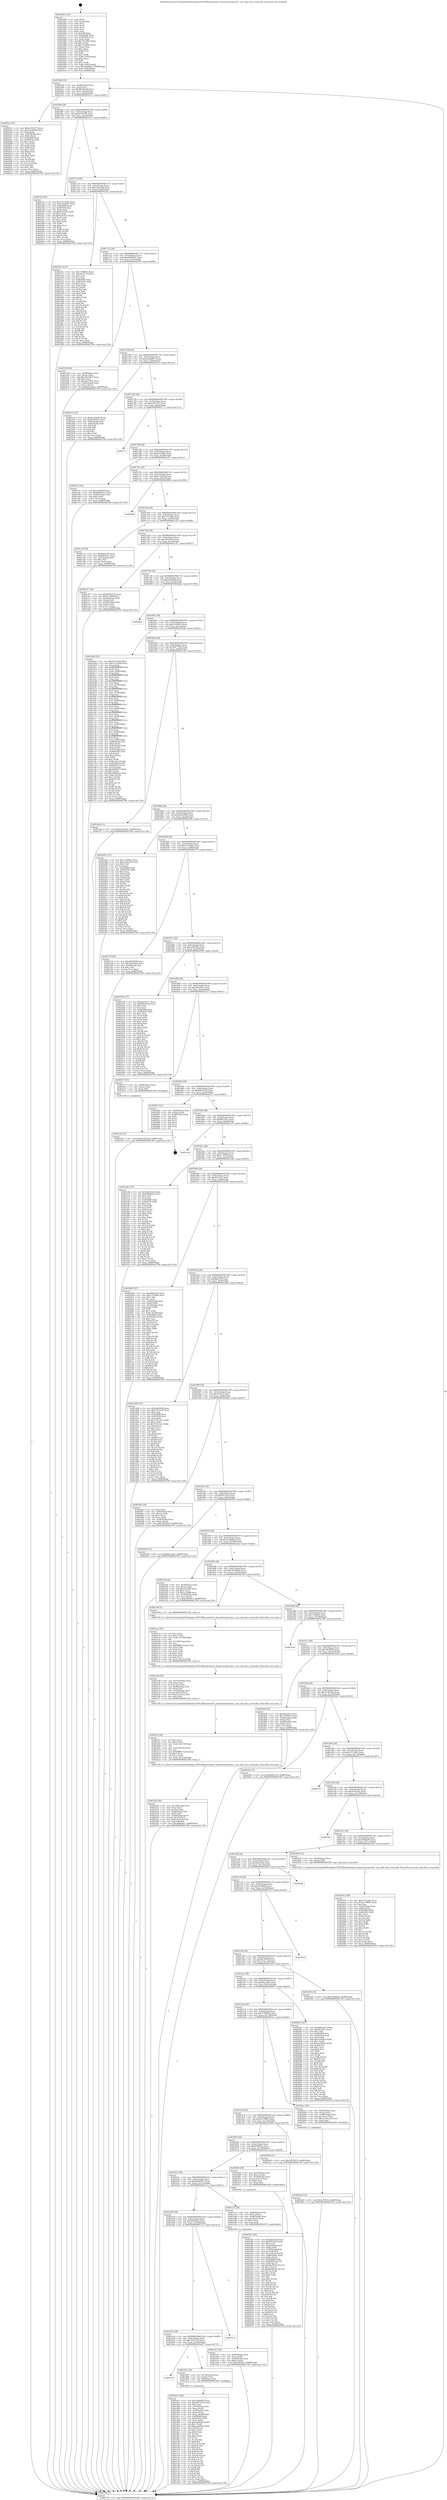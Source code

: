 digraph "0x401660" {
  label = "0x401660 (/mnt/c/Users/mathe/Desktop/tcc/POCII/binaries/extr_linuxnetsunrpcclnt.c_rpc_task_force_reencode_Final-ollvm.out::main(0))"
  labelloc = "t"
  node[shape=record]

  Entry [label="",width=0.3,height=0.3,shape=circle,fillcolor=black,style=filled]
  "0x4016d4" [label="{
     0x4016d4 [32]\l
     | [instrs]\l
     &nbsp;&nbsp;0x4016d4 \<+6\>: mov -0x88(%rbp),%eax\l
     &nbsp;&nbsp;0x4016da \<+2\>: mov %eax,%ecx\l
     &nbsp;&nbsp;0x4016dc \<+6\>: sub $0x9b03619d,%ecx\l
     &nbsp;&nbsp;0x4016e2 \<+6\>: mov %eax,-0x9c(%rbp)\l
     &nbsp;&nbsp;0x4016e8 \<+6\>: mov %ecx,-0xa0(%rbp)\l
     &nbsp;&nbsp;0x4016ee \<+6\>: je 00000000004025e1 \<main+0xf81\>\l
  }"]
  "0x4025e1" [label="{
     0x4025e1 [97]\l
     | [instrs]\l
     &nbsp;&nbsp;0x4025e1 \<+5\>: mov $0xac931417,%eax\l
     &nbsp;&nbsp;0x4025e6 \<+5\>: mov $0x1ae96e6d,%ecx\l
     &nbsp;&nbsp;0x4025eb \<+2\>: xor %edx,%edx\l
     &nbsp;&nbsp;0x4025ed \<+4\>: mov -0x80(%rbp),%rsi\l
     &nbsp;&nbsp;0x4025f1 \<+6\>: movl $0x0,(%rsi)\l
     &nbsp;&nbsp;0x4025f7 \<+7\>: mov 0x405068,%edi\l
     &nbsp;&nbsp;0x4025fe \<+8\>: mov 0x405054,%r8d\l
     &nbsp;&nbsp;0x402606 \<+3\>: sub $0x1,%edx\l
     &nbsp;&nbsp;0x402609 \<+3\>: mov %edi,%r9d\l
     &nbsp;&nbsp;0x40260c \<+3\>: add %edx,%r9d\l
     &nbsp;&nbsp;0x40260f \<+4\>: imul %r9d,%edi\l
     &nbsp;&nbsp;0x402613 \<+3\>: and $0x1,%edi\l
     &nbsp;&nbsp;0x402616 \<+3\>: cmp $0x0,%edi\l
     &nbsp;&nbsp;0x402619 \<+4\>: sete %r10b\l
     &nbsp;&nbsp;0x40261d \<+4\>: cmp $0xa,%r8d\l
     &nbsp;&nbsp;0x402621 \<+4\>: setl %r11b\l
     &nbsp;&nbsp;0x402625 \<+3\>: mov %r10b,%bl\l
     &nbsp;&nbsp;0x402628 \<+3\>: and %r11b,%bl\l
     &nbsp;&nbsp;0x40262b \<+3\>: xor %r11b,%r10b\l
     &nbsp;&nbsp;0x40262e \<+3\>: or %r10b,%bl\l
     &nbsp;&nbsp;0x402631 \<+3\>: test $0x1,%bl\l
     &nbsp;&nbsp;0x402634 \<+3\>: cmovne %ecx,%eax\l
     &nbsp;&nbsp;0x402637 \<+6\>: mov %eax,-0x88(%rbp)\l
     &nbsp;&nbsp;0x40263d \<+5\>: jmp 0000000000402790 \<main+0x1130\>\l
  }"]
  "0x4016f4" [label="{
     0x4016f4 [28]\l
     | [instrs]\l
     &nbsp;&nbsp;0x4016f4 \<+5\>: jmp 00000000004016f9 \<main+0x99\>\l
     &nbsp;&nbsp;0x4016f9 \<+6\>: mov -0x9c(%rbp),%eax\l
     &nbsp;&nbsp;0x4016ff \<+5\>: sub $0x9d79e270,%eax\l
     &nbsp;&nbsp;0x401704 \<+6\>: mov %eax,-0xa4(%rbp)\l
     &nbsp;&nbsp;0x40170a \<+6\>: je 00000000004023ce \<main+0xd6e\>\l
  }"]
  Exit [label="",width=0.3,height=0.3,shape=circle,fillcolor=black,style=filled,peripheries=2]
  "0x4023ce" [label="{
     0x4023ce [91]\l
     | [instrs]\l
     &nbsp;&nbsp;0x4023ce \<+5\>: mov $0x1d712d4c,%eax\l
     &nbsp;&nbsp;0x4023d3 \<+5\>: mov $0x2540ba97,%ecx\l
     &nbsp;&nbsp;0x4023d8 \<+7\>: mov 0x405068,%edx\l
     &nbsp;&nbsp;0x4023df \<+7\>: mov 0x405054,%esi\l
     &nbsp;&nbsp;0x4023e6 \<+2\>: mov %edx,%edi\l
     &nbsp;&nbsp;0x4023e8 \<+6\>: sub $0x8c47f133,%edi\l
     &nbsp;&nbsp;0x4023ee \<+3\>: sub $0x1,%edi\l
     &nbsp;&nbsp;0x4023f1 \<+6\>: add $0x8c47f133,%edi\l
     &nbsp;&nbsp;0x4023f7 \<+3\>: imul %edi,%edx\l
     &nbsp;&nbsp;0x4023fa \<+3\>: and $0x1,%edx\l
     &nbsp;&nbsp;0x4023fd \<+3\>: cmp $0x0,%edx\l
     &nbsp;&nbsp;0x402400 \<+4\>: sete %r8b\l
     &nbsp;&nbsp;0x402404 \<+3\>: cmp $0xa,%esi\l
     &nbsp;&nbsp;0x402407 \<+4\>: setl %r9b\l
     &nbsp;&nbsp;0x40240b \<+3\>: mov %r8b,%r10b\l
     &nbsp;&nbsp;0x40240e \<+3\>: and %r9b,%r10b\l
     &nbsp;&nbsp;0x402411 \<+3\>: xor %r9b,%r8b\l
     &nbsp;&nbsp;0x402414 \<+3\>: or %r8b,%r10b\l
     &nbsp;&nbsp;0x402417 \<+4\>: test $0x1,%r10b\l
     &nbsp;&nbsp;0x40241b \<+3\>: cmovne %ecx,%eax\l
     &nbsp;&nbsp;0x40241e \<+6\>: mov %eax,-0x88(%rbp)\l
     &nbsp;&nbsp;0x402424 \<+5\>: jmp 0000000000402790 \<main+0x1130\>\l
  }"]
  "0x401710" [label="{
     0x401710 [28]\l
     | [instrs]\l
     &nbsp;&nbsp;0x401710 \<+5\>: jmp 0000000000401715 \<main+0xb5\>\l
     &nbsp;&nbsp;0x401715 \<+6\>: mov -0x9c(%rbp),%eax\l
     &nbsp;&nbsp;0x40171b \<+5\>: sub $0xa24dcd54,%eax\l
     &nbsp;&nbsp;0x401720 \<+6\>: mov %eax,-0xa8(%rbp)\l
     &nbsp;&nbsp;0x401726 \<+6\>: je 000000000040230c \<main+0xcac\>\l
  }"]
  "0x402526" [label="{
     0x402526 [15]\l
     | [instrs]\l
     &nbsp;&nbsp;0x402526 \<+10\>: movl $0xee9b78e0,-0x88(%rbp)\l
     &nbsp;&nbsp;0x402530 \<+5\>: jmp 0000000000402790 \<main+0x1130\>\l
  }"]
  "0x40230c" [label="{
     0x40230c [137]\l
     | [instrs]\l
     &nbsp;&nbsp;0x40230c \<+5\>: mov $0x17d0fb9c,%eax\l
     &nbsp;&nbsp;0x402311 \<+5\>: mov $0x39c31718,%ecx\l
     &nbsp;&nbsp;0x402316 \<+2\>: mov $0x1,%dl\l
     &nbsp;&nbsp;0x402318 \<+2\>: xor %esi,%esi\l
     &nbsp;&nbsp;0x40231a \<+7\>: mov 0x405068,%edi\l
     &nbsp;&nbsp;0x402321 \<+8\>: mov 0x405054,%r8d\l
     &nbsp;&nbsp;0x402329 \<+3\>: sub $0x1,%esi\l
     &nbsp;&nbsp;0x40232c \<+3\>: mov %edi,%r9d\l
     &nbsp;&nbsp;0x40232f \<+3\>: add %esi,%r9d\l
     &nbsp;&nbsp;0x402332 \<+4\>: imul %r9d,%edi\l
     &nbsp;&nbsp;0x402336 \<+3\>: and $0x1,%edi\l
     &nbsp;&nbsp;0x402339 \<+3\>: cmp $0x0,%edi\l
     &nbsp;&nbsp;0x40233c \<+4\>: sete %r10b\l
     &nbsp;&nbsp;0x402340 \<+4\>: cmp $0xa,%r8d\l
     &nbsp;&nbsp;0x402344 \<+4\>: setl %r11b\l
     &nbsp;&nbsp;0x402348 \<+3\>: mov %r10b,%bl\l
     &nbsp;&nbsp;0x40234b \<+3\>: xor $0xff,%bl\l
     &nbsp;&nbsp;0x40234e \<+3\>: mov %r11b,%r14b\l
     &nbsp;&nbsp;0x402351 \<+4\>: xor $0xff,%r14b\l
     &nbsp;&nbsp;0x402355 \<+3\>: xor $0x1,%dl\l
     &nbsp;&nbsp;0x402358 \<+3\>: mov %bl,%r15b\l
     &nbsp;&nbsp;0x40235b \<+4\>: and $0xff,%r15b\l
     &nbsp;&nbsp;0x40235f \<+3\>: and %dl,%r10b\l
     &nbsp;&nbsp;0x402362 \<+3\>: mov %r14b,%r12b\l
     &nbsp;&nbsp;0x402365 \<+4\>: and $0xff,%r12b\l
     &nbsp;&nbsp;0x402369 \<+3\>: and %dl,%r11b\l
     &nbsp;&nbsp;0x40236c \<+3\>: or %r10b,%r15b\l
     &nbsp;&nbsp;0x40236f \<+3\>: or %r11b,%r12b\l
     &nbsp;&nbsp;0x402372 \<+3\>: xor %r12b,%r15b\l
     &nbsp;&nbsp;0x402375 \<+3\>: or %r14b,%bl\l
     &nbsp;&nbsp;0x402378 \<+3\>: xor $0xff,%bl\l
     &nbsp;&nbsp;0x40237b \<+3\>: or $0x1,%dl\l
     &nbsp;&nbsp;0x40237e \<+2\>: and %dl,%bl\l
     &nbsp;&nbsp;0x402380 \<+3\>: or %bl,%r15b\l
     &nbsp;&nbsp;0x402383 \<+4\>: test $0x1,%r15b\l
     &nbsp;&nbsp;0x402387 \<+3\>: cmovne %ecx,%eax\l
     &nbsp;&nbsp;0x40238a \<+6\>: mov %eax,-0x88(%rbp)\l
     &nbsp;&nbsp;0x402390 \<+5\>: jmp 0000000000402790 \<main+0x1130\>\l
  }"]
  "0x40172c" [label="{
     0x40172c [28]\l
     | [instrs]\l
     &nbsp;&nbsp;0x40172c \<+5\>: jmp 0000000000401731 \<main+0xd1\>\l
     &nbsp;&nbsp;0x401731 \<+6\>: mov -0x9c(%rbp),%eax\l
     &nbsp;&nbsp;0x401737 \<+5\>: sub $0xa68404a7,%eax\l
     &nbsp;&nbsp;0x40173c \<+6\>: mov %eax,-0xac(%rbp)\l
     &nbsp;&nbsp;0x401742 \<+6\>: je 0000000000402259 \<main+0xbf9\>\l
  }"]
  "0x4024e6" [label="{
     0x4024e6 [15]\l
     | [instrs]\l
     &nbsp;&nbsp;0x4024e6 \<+10\>: movl $0xc47fd1d,-0x88(%rbp)\l
     &nbsp;&nbsp;0x4024f0 \<+5\>: jmp 0000000000402790 \<main+0x1130\>\l
  }"]
  "0x402259" [label="{
     0x402259 [42]\l
     | [instrs]\l
     &nbsp;&nbsp;0x402259 \<+4\>: mov -0x48(%rbp),%rax\l
     &nbsp;&nbsp;0x40225d \<+2\>: mov (%rax),%ecx\l
     &nbsp;&nbsp;0x40225f \<+6\>: add $0xe9133822,%ecx\l
     &nbsp;&nbsp;0x402265 \<+3\>: add $0x1,%ecx\l
     &nbsp;&nbsp;0x402268 \<+6\>: sub $0xe9133822,%ecx\l
     &nbsp;&nbsp;0x40226e \<+4\>: mov -0x48(%rbp),%rax\l
     &nbsp;&nbsp;0x402272 \<+2\>: mov %ecx,(%rax)\l
     &nbsp;&nbsp;0x402274 \<+10\>: movl $0x46a1aa81,-0x88(%rbp)\l
     &nbsp;&nbsp;0x40227e \<+5\>: jmp 0000000000402790 \<main+0x1130\>\l
  }"]
  "0x401748" [label="{
     0x401748 [28]\l
     | [instrs]\l
     &nbsp;&nbsp;0x401748 \<+5\>: jmp 000000000040174d \<main+0xed\>\l
     &nbsp;&nbsp;0x40174d \<+6\>: mov -0x9c(%rbp),%eax\l
     &nbsp;&nbsp;0x401753 \<+5\>: sub $0xaa0d48e7,%eax\l
     &nbsp;&nbsp;0x401758 \<+6\>: mov %eax,-0xb0(%rbp)\l
     &nbsp;&nbsp;0x40175e \<+6\>: je 0000000000401b7a \<main+0x51a\>\l
  }"]
  "0x402435" [label="{
     0x402435 [100]\l
     | [instrs]\l
     &nbsp;&nbsp;0x402435 \<+5\>: mov $0x1d712d4c,%ecx\l
     &nbsp;&nbsp;0x40243a \<+5\>: mov $0x5ce79885,%edx\l
     &nbsp;&nbsp;0x40243f \<+2\>: xor %esi,%esi\l
     &nbsp;&nbsp;0x402441 \<+4\>: mov -0x40(%rbp),%rax\l
     &nbsp;&nbsp;0x402445 \<+6\>: movl $0x0,(%rax)\l
     &nbsp;&nbsp;0x40244b \<+8\>: mov 0x405068,%r8d\l
     &nbsp;&nbsp;0x402453 \<+8\>: mov 0x405054,%r9d\l
     &nbsp;&nbsp;0x40245b \<+3\>: sub $0x1,%esi\l
     &nbsp;&nbsp;0x40245e \<+3\>: mov %r8d,%r10d\l
     &nbsp;&nbsp;0x402461 \<+3\>: add %esi,%r10d\l
     &nbsp;&nbsp;0x402464 \<+4\>: imul %r10d,%r8d\l
     &nbsp;&nbsp;0x402468 \<+4\>: and $0x1,%r8d\l
     &nbsp;&nbsp;0x40246c \<+4\>: cmp $0x0,%r8d\l
     &nbsp;&nbsp;0x402470 \<+4\>: sete %r11b\l
     &nbsp;&nbsp;0x402474 \<+4\>: cmp $0xa,%r9d\l
     &nbsp;&nbsp;0x402478 \<+3\>: setl %bl\l
     &nbsp;&nbsp;0x40247b \<+3\>: mov %r11b,%r14b\l
     &nbsp;&nbsp;0x40247e \<+3\>: and %bl,%r14b\l
     &nbsp;&nbsp;0x402481 \<+3\>: xor %bl,%r11b\l
     &nbsp;&nbsp;0x402484 \<+3\>: or %r11b,%r14b\l
     &nbsp;&nbsp;0x402487 \<+4\>: test $0x1,%r14b\l
     &nbsp;&nbsp;0x40248b \<+3\>: cmovne %edx,%ecx\l
     &nbsp;&nbsp;0x40248e \<+6\>: mov %ecx,-0x88(%rbp)\l
     &nbsp;&nbsp;0x402494 \<+5\>: jmp 0000000000402790 \<main+0x1130\>\l
  }"]
  "0x401b7a" [label="{
     0x401b7a [53]\l
     | [instrs]\l
     &nbsp;&nbsp;0x401b7a \<+5\>: mov $0xbe33dc40,%eax\l
     &nbsp;&nbsp;0x401b7f \<+5\>: mov $0xd7d58fa5,%ecx\l
     &nbsp;&nbsp;0x401b84 \<+6\>: mov -0x82(%rbp),%dl\l
     &nbsp;&nbsp;0x401b8a \<+7\>: mov -0x81(%rbp),%sil\l
     &nbsp;&nbsp;0x401b91 \<+3\>: mov %dl,%dil\l
     &nbsp;&nbsp;0x401b94 \<+3\>: and %sil,%dil\l
     &nbsp;&nbsp;0x401b97 \<+3\>: xor %sil,%dl\l
     &nbsp;&nbsp;0x401b9a \<+3\>: or %dl,%dil\l
     &nbsp;&nbsp;0x401b9d \<+4\>: test $0x1,%dil\l
     &nbsp;&nbsp;0x401ba1 \<+3\>: cmovne %ecx,%eax\l
     &nbsp;&nbsp;0x401ba4 \<+6\>: mov %eax,-0x88(%rbp)\l
     &nbsp;&nbsp;0x401baa \<+5\>: jmp 0000000000402790 \<main+0x1130\>\l
  }"]
  "0x401764" [label="{
     0x401764 [28]\l
     | [instrs]\l
     &nbsp;&nbsp;0x401764 \<+5\>: jmp 0000000000401769 \<main+0x109\>\l
     &nbsp;&nbsp;0x401769 \<+6\>: mov -0x9c(%rbp),%eax\l
     &nbsp;&nbsp;0x40176f \<+5\>: sub $0xac931417,%eax\l
     &nbsp;&nbsp;0x401774 \<+6\>: mov %eax,-0xb4(%rbp)\l
     &nbsp;&nbsp;0x40177a \<+6\>: je 000000000040277c \<main+0x111c\>\l
  }"]
  "0x402790" [label="{
     0x402790 [5]\l
     | [instrs]\l
     &nbsp;&nbsp;0x402790 \<+5\>: jmp 00000000004016d4 \<main+0x74\>\l
  }"]
  "0x401660" [label="{
     0x401660 [116]\l
     | [instrs]\l
     &nbsp;&nbsp;0x401660 \<+1\>: push %rbp\l
     &nbsp;&nbsp;0x401661 \<+3\>: mov %rsp,%rbp\l
     &nbsp;&nbsp;0x401664 \<+2\>: push %r15\l
     &nbsp;&nbsp;0x401666 \<+2\>: push %r14\l
     &nbsp;&nbsp;0x401668 \<+2\>: push %r13\l
     &nbsp;&nbsp;0x40166a \<+2\>: push %r12\l
     &nbsp;&nbsp;0x40166c \<+1\>: push %rbx\l
     &nbsp;&nbsp;0x40166d \<+7\>: sub $0x148,%rsp\l
     &nbsp;&nbsp;0x401674 \<+7\>: mov 0x405068,%eax\l
     &nbsp;&nbsp;0x40167b \<+7\>: mov 0x405054,%ecx\l
     &nbsp;&nbsp;0x401682 \<+2\>: mov %eax,%edx\l
     &nbsp;&nbsp;0x401684 \<+6\>: add $0x7f1efd6c,%edx\l
     &nbsp;&nbsp;0x40168a \<+3\>: sub $0x1,%edx\l
     &nbsp;&nbsp;0x40168d \<+6\>: sub $0x7f1efd6c,%edx\l
     &nbsp;&nbsp;0x401693 \<+3\>: imul %edx,%eax\l
     &nbsp;&nbsp;0x401696 \<+3\>: and $0x1,%eax\l
     &nbsp;&nbsp;0x401699 \<+3\>: cmp $0x0,%eax\l
     &nbsp;&nbsp;0x40169c \<+4\>: sete %r8b\l
     &nbsp;&nbsp;0x4016a0 \<+4\>: and $0x1,%r8b\l
     &nbsp;&nbsp;0x4016a4 \<+7\>: mov %r8b,-0x82(%rbp)\l
     &nbsp;&nbsp;0x4016ab \<+3\>: cmp $0xa,%ecx\l
     &nbsp;&nbsp;0x4016ae \<+4\>: setl %r8b\l
     &nbsp;&nbsp;0x4016b2 \<+4\>: and $0x1,%r8b\l
     &nbsp;&nbsp;0x4016b6 \<+7\>: mov %r8b,-0x81(%rbp)\l
     &nbsp;&nbsp;0x4016bd \<+10\>: movl $0xaa0d48e7,-0x88(%rbp)\l
     &nbsp;&nbsp;0x4016c7 \<+6\>: mov %edi,-0x8c(%rbp)\l
     &nbsp;&nbsp;0x4016cd \<+7\>: mov %rsi,-0x98(%rbp)\l
  }"]
  "0x402228" [label="{
     0x402228 [49]\l
     | [instrs]\l
     &nbsp;&nbsp;0x402228 \<+6\>: mov -0x154(%rbp),%ecx\l
     &nbsp;&nbsp;0x40222e \<+3\>: imul %eax,%ecx\l
     &nbsp;&nbsp;0x402231 \<+3\>: movslq %ecx,%r8\l
     &nbsp;&nbsp;0x402234 \<+4\>: mov -0x60(%rbp),%r9\l
     &nbsp;&nbsp;0x402238 \<+3\>: mov (%r9),%r9\l
     &nbsp;&nbsp;0x40223b \<+4\>: mov -0x58(%rbp),%r10\l
     &nbsp;&nbsp;0x40223f \<+3\>: movslq (%r10),%r10\l
     &nbsp;&nbsp;0x402242 \<+4\>: mov (%r9,%r10,8),%r9\l
     &nbsp;&nbsp;0x402246 \<+4\>: mov %r8,0x8(%r9)\l
     &nbsp;&nbsp;0x40224a \<+10\>: movl $0xa68404a7,-0x88(%rbp)\l
     &nbsp;&nbsp;0x402254 \<+5\>: jmp 0000000000402790 \<main+0x1130\>\l
  }"]
  "0x40277c" [label="{
     0x40277c\l
  }", style=dashed]
  "0x401780" [label="{
     0x401780 [28]\l
     | [instrs]\l
     &nbsp;&nbsp;0x401780 \<+5\>: jmp 0000000000401785 \<main+0x125\>\l
     &nbsp;&nbsp;0x401785 \<+6\>: mov -0x9c(%rbp),%eax\l
     &nbsp;&nbsp;0x40178b \<+5\>: sub $0xb5c54e81,%eax\l
     &nbsp;&nbsp;0x401790 \<+6\>: mov %eax,-0xb8(%rbp)\l
     &nbsp;&nbsp;0x401796 \<+6\>: je 0000000000401e5c \<main+0x7fc\>\l
  }"]
  "0x4021fc" [label="{
     0x4021fc [44]\l
     | [instrs]\l
     &nbsp;&nbsp;0x4021fc \<+2\>: xor %ecx,%ecx\l
     &nbsp;&nbsp;0x4021fe \<+5\>: mov $0x2,%edx\l
     &nbsp;&nbsp;0x402203 \<+6\>: mov %edx,-0x150(%rbp)\l
     &nbsp;&nbsp;0x402209 \<+1\>: cltd\l
     &nbsp;&nbsp;0x40220a \<+6\>: mov -0x150(%rbp),%esi\l
     &nbsp;&nbsp;0x402210 \<+2\>: idiv %esi\l
     &nbsp;&nbsp;0x402212 \<+6\>: imul $0xfffffffe,%edx,%edx\l
     &nbsp;&nbsp;0x402218 \<+3\>: sub $0x1,%ecx\l
     &nbsp;&nbsp;0x40221b \<+2\>: sub %ecx,%edx\l
     &nbsp;&nbsp;0x40221d \<+6\>: mov %edx,-0x154(%rbp)\l
     &nbsp;&nbsp;0x402223 \<+5\>: call 0000000000401160 \<next_i\>\l
     | [calls]\l
     &nbsp;&nbsp;0x401160 \{1\} (/mnt/c/Users/mathe/Desktop/tcc/POCII/binaries/extr_linuxnetsunrpcclnt.c_rpc_task_force_reencode_Final-ollvm.out::next_i)\l
  }"]
  "0x401e5c" [label="{
     0x401e5c [30]\l
     | [instrs]\l
     &nbsp;&nbsp;0x401e5c \<+5\>: mov $0x2fc09b2f,%eax\l
     &nbsp;&nbsp;0x401e61 \<+5\>: mov $0x64643637,%ecx\l
     &nbsp;&nbsp;0x401e66 \<+3\>: mov -0x30(%rbp),%edx\l
     &nbsp;&nbsp;0x401e69 \<+3\>: cmp $0x0,%edx\l
     &nbsp;&nbsp;0x401e6c \<+3\>: cmove %ecx,%eax\l
     &nbsp;&nbsp;0x401e6f \<+6\>: mov %eax,-0x88(%rbp)\l
     &nbsp;&nbsp;0x401e75 \<+5\>: jmp 0000000000402790 \<main+0x1130\>\l
  }"]
  "0x40179c" [label="{
     0x40179c [28]\l
     | [instrs]\l
     &nbsp;&nbsp;0x40179c \<+5\>: jmp 00000000004017a1 \<main+0x141\>\l
     &nbsp;&nbsp;0x4017a1 \<+6\>: mov -0x9c(%rbp),%eax\l
     &nbsp;&nbsp;0x4017a7 \<+5\>: sub $0xbe33dc40,%eax\l
     &nbsp;&nbsp;0x4017ac \<+6\>: mov %eax,-0xbc(%rbp)\l
     &nbsp;&nbsp;0x4017b2 \<+6\>: je 0000000000402666 \<main+0x1006\>\l
  }"]
  "0x4021d6" [label="{
     0x4021d6 [38]\l
     | [instrs]\l
     &nbsp;&nbsp;0x4021d6 \<+6\>: mov -0x14c(%rbp),%ecx\l
     &nbsp;&nbsp;0x4021dc \<+3\>: imul %eax,%ecx\l
     &nbsp;&nbsp;0x4021df \<+3\>: movslq %ecx,%r8\l
     &nbsp;&nbsp;0x4021e2 \<+4\>: mov -0x60(%rbp),%r9\l
     &nbsp;&nbsp;0x4021e6 \<+3\>: mov (%r9),%r9\l
     &nbsp;&nbsp;0x4021e9 \<+4\>: mov -0x58(%rbp),%r10\l
     &nbsp;&nbsp;0x4021ed \<+3\>: movslq (%r10),%r10\l
     &nbsp;&nbsp;0x4021f0 \<+4\>: mov (%r9,%r10,8),%r9\l
     &nbsp;&nbsp;0x4021f4 \<+3\>: mov %r8,(%r9)\l
     &nbsp;&nbsp;0x4021f7 \<+5\>: call 0000000000401160 \<next_i\>\l
     | [calls]\l
     &nbsp;&nbsp;0x401160 \{1\} (/mnt/c/Users/mathe/Desktop/tcc/POCII/binaries/extr_linuxnetsunrpcclnt.c_rpc_task_force_reencode_Final-ollvm.out::next_i)\l
  }"]
  "0x402666" [label="{
     0x402666\l
  }", style=dashed]
  "0x4017b8" [label="{
     0x4017b8 [28]\l
     | [instrs]\l
     &nbsp;&nbsp;0x4017b8 \<+5\>: jmp 00000000004017bd \<main+0x15d\>\l
     &nbsp;&nbsp;0x4017bd \<+6\>: mov -0x9c(%rbp),%eax\l
     &nbsp;&nbsp;0x4017c3 \<+5\>: sub $0xc3114d2b,%eax\l
     &nbsp;&nbsp;0x4017c8 \<+6\>: mov %eax,-0xc0(%rbp)\l
     &nbsp;&nbsp;0x4017ce \<+6\>: je 0000000000401cc8 \<main+0x668\>\l
  }"]
  "0x4021a2" [label="{
     0x4021a2 [52]\l
     | [instrs]\l
     &nbsp;&nbsp;0x4021a2 \<+2\>: xor %ecx,%ecx\l
     &nbsp;&nbsp;0x4021a4 \<+5\>: mov $0x2,%edx\l
     &nbsp;&nbsp;0x4021a9 \<+6\>: mov %edx,-0x148(%rbp)\l
     &nbsp;&nbsp;0x4021af \<+1\>: cltd\l
     &nbsp;&nbsp;0x4021b0 \<+6\>: mov -0x148(%rbp),%esi\l
     &nbsp;&nbsp;0x4021b6 \<+2\>: idiv %esi\l
     &nbsp;&nbsp;0x4021b8 \<+6\>: imul $0xfffffffe,%edx,%edx\l
     &nbsp;&nbsp;0x4021be \<+2\>: mov %ecx,%edi\l
     &nbsp;&nbsp;0x4021c0 \<+2\>: sub %edx,%edi\l
     &nbsp;&nbsp;0x4021c2 \<+2\>: mov %ecx,%edx\l
     &nbsp;&nbsp;0x4021c4 \<+3\>: sub $0x1,%edx\l
     &nbsp;&nbsp;0x4021c7 \<+2\>: add %edx,%edi\l
     &nbsp;&nbsp;0x4021c9 \<+2\>: sub %edi,%ecx\l
     &nbsp;&nbsp;0x4021cb \<+6\>: mov %ecx,-0x14c(%rbp)\l
     &nbsp;&nbsp;0x4021d1 \<+5\>: call 0000000000401160 \<next_i\>\l
     | [calls]\l
     &nbsp;&nbsp;0x401160 \{1\} (/mnt/c/Users/mathe/Desktop/tcc/POCII/binaries/extr_linuxnetsunrpcclnt.c_rpc_task_force_reencode_Final-ollvm.out::next_i)\l
  }"]
  "0x401cc8" [label="{
     0x401cc8 [30]\l
     | [instrs]\l
     &nbsp;&nbsp;0x401cc8 \<+5\>: mov $0x8b6a130,%eax\l
     &nbsp;&nbsp;0x401ccd \<+5\>: mov $0xf847af31,%ecx\l
     &nbsp;&nbsp;0x401cd2 \<+3\>: mov -0x31(%rbp),%dl\l
     &nbsp;&nbsp;0x401cd5 \<+3\>: test $0x1,%dl\l
     &nbsp;&nbsp;0x401cd8 \<+3\>: cmovne %ecx,%eax\l
     &nbsp;&nbsp;0x401cdb \<+6\>: mov %eax,-0x88(%rbp)\l
     &nbsp;&nbsp;0x401ce1 \<+5\>: jmp 0000000000402790 \<main+0x1130\>\l
  }"]
  "0x4017d4" [label="{
     0x4017d4 [28]\l
     | [instrs]\l
     &nbsp;&nbsp;0x4017d4 \<+5\>: jmp 00000000004017d9 \<main+0x179\>\l
     &nbsp;&nbsp;0x4017d9 \<+6\>: mov -0x9c(%rbp),%eax\l
     &nbsp;&nbsp;0x4017df \<+5\>: sub $0xc6f236a3,%eax\l
     &nbsp;&nbsp;0x4017e4 \<+6\>: mov %eax,-0xc4(%rbp)\l
     &nbsp;&nbsp;0x4017ea \<+6\>: je 0000000000401eb7 \<main+0x857\>\l
  }"]
  "0x401f81" [label="{
     0x401f81 [181]\l
     | [instrs]\l
     &nbsp;&nbsp;0x401f81 \<+5\>: mov $0x26e0e32a,%ecx\l
     &nbsp;&nbsp;0x401f86 \<+5\>: mov $0xf8752b3,%edx\l
     &nbsp;&nbsp;0x401f8b \<+3\>: mov $0x1,%sil\l
     &nbsp;&nbsp;0x401f8e \<+4\>: mov -0x60(%rbp),%rdi\l
     &nbsp;&nbsp;0x401f92 \<+3\>: mov (%rdi),%rdi\l
     &nbsp;&nbsp;0x401f95 \<+4\>: mov -0x58(%rbp),%r8\l
     &nbsp;&nbsp;0x401f99 \<+3\>: movslq (%r8),%r8\l
     &nbsp;&nbsp;0x401f9c \<+4\>: mov %rax,(%rdi,%r8,8)\l
     &nbsp;&nbsp;0x401fa0 \<+4\>: mov -0x48(%rbp),%rax\l
     &nbsp;&nbsp;0x401fa4 \<+6\>: movl $0x0,(%rax)\l
     &nbsp;&nbsp;0x401faa \<+8\>: mov 0x405068,%r9d\l
     &nbsp;&nbsp;0x401fb2 \<+8\>: mov 0x405054,%r10d\l
     &nbsp;&nbsp;0x401fba \<+3\>: mov %r9d,%r11d\l
     &nbsp;&nbsp;0x401fbd \<+7\>: add $0xb9c98702,%r11d\l
     &nbsp;&nbsp;0x401fc4 \<+4\>: sub $0x1,%r11d\l
     &nbsp;&nbsp;0x401fc8 \<+7\>: sub $0xb9c98702,%r11d\l
     &nbsp;&nbsp;0x401fcf \<+4\>: imul %r11d,%r9d\l
     &nbsp;&nbsp;0x401fd3 \<+4\>: and $0x1,%r9d\l
     &nbsp;&nbsp;0x401fd7 \<+4\>: cmp $0x0,%r9d\l
     &nbsp;&nbsp;0x401fdb \<+3\>: sete %bl\l
     &nbsp;&nbsp;0x401fde \<+4\>: cmp $0xa,%r10d\l
     &nbsp;&nbsp;0x401fe2 \<+4\>: setl %r14b\l
     &nbsp;&nbsp;0x401fe6 \<+3\>: mov %bl,%r15b\l
     &nbsp;&nbsp;0x401fe9 \<+4\>: xor $0xff,%r15b\l
     &nbsp;&nbsp;0x401fed \<+3\>: mov %r14b,%r12b\l
     &nbsp;&nbsp;0x401ff0 \<+4\>: xor $0xff,%r12b\l
     &nbsp;&nbsp;0x401ff4 \<+4\>: xor $0x0,%sil\l
     &nbsp;&nbsp;0x401ff8 \<+3\>: mov %r15b,%r13b\l
     &nbsp;&nbsp;0x401ffb \<+4\>: and $0x0,%r13b\l
     &nbsp;&nbsp;0x401fff \<+3\>: and %sil,%bl\l
     &nbsp;&nbsp;0x402002 \<+3\>: mov %r12b,%al\l
     &nbsp;&nbsp;0x402005 \<+2\>: and $0x0,%al\l
     &nbsp;&nbsp;0x402007 \<+3\>: and %sil,%r14b\l
     &nbsp;&nbsp;0x40200a \<+3\>: or %bl,%r13b\l
     &nbsp;&nbsp;0x40200d \<+3\>: or %r14b,%al\l
     &nbsp;&nbsp;0x402010 \<+3\>: xor %al,%r13b\l
     &nbsp;&nbsp;0x402013 \<+3\>: or %r12b,%r15b\l
     &nbsp;&nbsp;0x402016 \<+4\>: xor $0xff,%r15b\l
     &nbsp;&nbsp;0x40201a \<+4\>: or $0x0,%sil\l
     &nbsp;&nbsp;0x40201e \<+3\>: and %sil,%r15b\l
     &nbsp;&nbsp;0x402021 \<+3\>: or %r15b,%r13b\l
     &nbsp;&nbsp;0x402024 \<+4\>: test $0x1,%r13b\l
     &nbsp;&nbsp;0x402028 \<+3\>: cmovne %edx,%ecx\l
     &nbsp;&nbsp;0x40202b \<+6\>: mov %ecx,-0x88(%rbp)\l
     &nbsp;&nbsp;0x402031 \<+5\>: jmp 0000000000402790 \<main+0x1130\>\l
  }"]
  "0x401eb7" [label="{
     0x401eb7 [36]\l
     | [instrs]\l
     &nbsp;&nbsp;0x401eb7 \<+5\>: mov $0x9d79e270,%eax\l
     &nbsp;&nbsp;0x401ebc \<+5\>: mov $0xfc7385ff,%ecx\l
     &nbsp;&nbsp;0x401ec1 \<+4\>: mov -0x58(%rbp),%rdx\l
     &nbsp;&nbsp;0x401ec5 \<+2\>: mov (%rdx),%esi\l
     &nbsp;&nbsp;0x401ec7 \<+4\>: mov -0x68(%rbp),%rdx\l
     &nbsp;&nbsp;0x401ecb \<+2\>: cmp (%rdx),%esi\l
     &nbsp;&nbsp;0x401ecd \<+3\>: cmovl %ecx,%eax\l
     &nbsp;&nbsp;0x401ed0 \<+6\>: mov %eax,-0x88(%rbp)\l
     &nbsp;&nbsp;0x401ed6 \<+5\>: jmp 0000000000402790 \<main+0x1130\>\l
  }"]
  "0x4017f0" [label="{
     0x4017f0 [28]\l
     | [instrs]\l
     &nbsp;&nbsp;0x4017f0 \<+5\>: jmp 00000000004017f5 \<main+0x195\>\l
     &nbsp;&nbsp;0x4017f5 \<+6\>: mov -0x9c(%rbp),%eax\l
     &nbsp;&nbsp;0x4017fb \<+5\>: sub $0xcdb0902f,%eax\l
     &nbsp;&nbsp;0x401800 \<+6\>: mov %eax,-0xc8(%rbp)\l
     &nbsp;&nbsp;0x401806 \<+6\>: je 00000000004026ab \<main+0x104b\>\l
  }"]
  "0x401e97" [label="{
     0x401e97 [32]\l
     | [instrs]\l
     &nbsp;&nbsp;0x401e97 \<+4\>: mov -0x60(%rbp),%rdi\l
     &nbsp;&nbsp;0x401e9b \<+3\>: mov %rax,(%rdi)\l
     &nbsp;&nbsp;0x401e9e \<+4\>: mov -0x58(%rbp),%rax\l
     &nbsp;&nbsp;0x401ea2 \<+6\>: movl $0x0,(%rax)\l
     &nbsp;&nbsp;0x401ea8 \<+10\>: movl $0xc6f236a3,-0x88(%rbp)\l
     &nbsp;&nbsp;0x401eb2 \<+5\>: jmp 0000000000402790 \<main+0x1130\>\l
  }"]
  "0x4026ab" [label="{
     0x4026ab\l
  }", style=dashed]
  "0x40180c" [label="{
     0x40180c [28]\l
     | [instrs]\l
     &nbsp;&nbsp;0x40180c \<+5\>: jmp 0000000000401811 \<main+0x1b1\>\l
     &nbsp;&nbsp;0x401811 \<+6\>: mov -0x9c(%rbp),%eax\l
     &nbsp;&nbsp;0x401817 \<+5\>: sub $0xd7d58fa5,%eax\l
     &nbsp;&nbsp;0x40181c \<+6\>: mov %eax,-0xcc(%rbp)\l
     &nbsp;&nbsp;0x401822 \<+6\>: je 0000000000401baf \<main+0x54f\>\l
  }"]
  "0x401da7" [label="{
     0x401da7 [166]\l
     | [instrs]\l
     &nbsp;&nbsp;0x401da7 \<+5\>: mov $0xcdb0902f,%ecx\l
     &nbsp;&nbsp;0x401dac \<+5\>: mov $0xdd0779cd,%edx\l
     &nbsp;&nbsp;0x401db1 \<+3\>: mov $0x1,%sil\l
     &nbsp;&nbsp;0x401db4 \<+4\>: mov -0x70(%rbp),%rdi\l
     &nbsp;&nbsp;0x401db8 \<+2\>: mov %eax,(%rdi)\l
     &nbsp;&nbsp;0x401dba \<+4\>: mov -0x70(%rbp),%rdi\l
     &nbsp;&nbsp;0x401dbe \<+2\>: mov (%rdi),%eax\l
     &nbsp;&nbsp;0x401dc0 \<+3\>: mov %eax,-0x30(%rbp)\l
     &nbsp;&nbsp;0x401dc3 \<+7\>: mov 0x405068,%eax\l
     &nbsp;&nbsp;0x401dca \<+8\>: mov 0x405054,%r8d\l
     &nbsp;&nbsp;0x401dd2 \<+3\>: mov %eax,%r9d\l
     &nbsp;&nbsp;0x401dd5 \<+7\>: sub $0xeaa942fb,%r9d\l
     &nbsp;&nbsp;0x401ddc \<+4\>: sub $0x1,%r9d\l
     &nbsp;&nbsp;0x401de0 \<+7\>: add $0xeaa942fb,%r9d\l
     &nbsp;&nbsp;0x401de7 \<+4\>: imul %r9d,%eax\l
     &nbsp;&nbsp;0x401deb \<+3\>: and $0x1,%eax\l
     &nbsp;&nbsp;0x401dee \<+3\>: cmp $0x0,%eax\l
     &nbsp;&nbsp;0x401df1 \<+4\>: sete %r10b\l
     &nbsp;&nbsp;0x401df5 \<+4\>: cmp $0xa,%r8d\l
     &nbsp;&nbsp;0x401df9 \<+4\>: setl %r11b\l
     &nbsp;&nbsp;0x401dfd \<+3\>: mov %r10b,%bl\l
     &nbsp;&nbsp;0x401e00 \<+3\>: xor $0xff,%bl\l
     &nbsp;&nbsp;0x401e03 \<+3\>: mov %r11b,%r14b\l
     &nbsp;&nbsp;0x401e06 \<+4\>: xor $0xff,%r14b\l
     &nbsp;&nbsp;0x401e0a \<+4\>: xor $0x0,%sil\l
     &nbsp;&nbsp;0x401e0e \<+3\>: mov %bl,%r15b\l
     &nbsp;&nbsp;0x401e11 \<+4\>: and $0x0,%r15b\l
     &nbsp;&nbsp;0x401e15 \<+3\>: and %sil,%r10b\l
     &nbsp;&nbsp;0x401e18 \<+3\>: mov %r14b,%r12b\l
     &nbsp;&nbsp;0x401e1b \<+4\>: and $0x0,%r12b\l
     &nbsp;&nbsp;0x401e1f \<+3\>: and %sil,%r11b\l
     &nbsp;&nbsp;0x401e22 \<+3\>: or %r10b,%r15b\l
     &nbsp;&nbsp;0x401e25 \<+3\>: or %r11b,%r12b\l
     &nbsp;&nbsp;0x401e28 \<+3\>: xor %r12b,%r15b\l
     &nbsp;&nbsp;0x401e2b \<+3\>: or %r14b,%bl\l
     &nbsp;&nbsp;0x401e2e \<+3\>: xor $0xff,%bl\l
     &nbsp;&nbsp;0x401e31 \<+4\>: or $0x0,%sil\l
     &nbsp;&nbsp;0x401e35 \<+3\>: and %sil,%bl\l
     &nbsp;&nbsp;0x401e38 \<+3\>: or %bl,%r15b\l
     &nbsp;&nbsp;0x401e3b \<+4\>: test $0x1,%r15b\l
     &nbsp;&nbsp;0x401e3f \<+3\>: cmovne %edx,%ecx\l
     &nbsp;&nbsp;0x401e42 \<+6\>: mov %ecx,-0x88(%rbp)\l
     &nbsp;&nbsp;0x401e48 \<+5\>: jmp 0000000000402790 \<main+0x1130\>\l
  }"]
  "0x401baf" [label="{
     0x401baf [281]\l
     | [instrs]\l
     &nbsp;&nbsp;0x401baf \<+5\>: mov $0xbe33dc40,%eax\l
     &nbsp;&nbsp;0x401bb4 \<+5\>: mov $0xc3114d2b,%ecx\l
     &nbsp;&nbsp;0x401bb9 \<+3\>: mov %rsp,%rdx\l
     &nbsp;&nbsp;0x401bbc \<+4\>: add $0xfffffffffffffff0,%rdx\l
     &nbsp;&nbsp;0x401bc0 \<+3\>: mov %rdx,%rsp\l
     &nbsp;&nbsp;0x401bc3 \<+4\>: mov %rdx,-0x80(%rbp)\l
     &nbsp;&nbsp;0x401bc7 \<+3\>: mov %rsp,%rdx\l
     &nbsp;&nbsp;0x401bca \<+4\>: add $0xfffffffffffffff0,%rdx\l
     &nbsp;&nbsp;0x401bce \<+3\>: mov %rdx,%rsp\l
     &nbsp;&nbsp;0x401bd1 \<+3\>: mov %rsp,%rsi\l
     &nbsp;&nbsp;0x401bd4 \<+4\>: add $0xfffffffffffffff0,%rsi\l
     &nbsp;&nbsp;0x401bd8 \<+3\>: mov %rsi,%rsp\l
     &nbsp;&nbsp;0x401bdb \<+4\>: mov %rsi,-0x78(%rbp)\l
     &nbsp;&nbsp;0x401bdf \<+3\>: mov %rsp,%rsi\l
     &nbsp;&nbsp;0x401be2 \<+4\>: add $0xfffffffffffffff0,%rsi\l
     &nbsp;&nbsp;0x401be6 \<+3\>: mov %rsi,%rsp\l
     &nbsp;&nbsp;0x401be9 \<+4\>: mov %rsi,-0x70(%rbp)\l
     &nbsp;&nbsp;0x401bed \<+3\>: mov %rsp,%rsi\l
     &nbsp;&nbsp;0x401bf0 \<+4\>: add $0xfffffffffffffff0,%rsi\l
     &nbsp;&nbsp;0x401bf4 \<+3\>: mov %rsi,%rsp\l
     &nbsp;&nbsp;0x401bf7 \<+4\>: mov %rsi,-0x68(%rbp)\l
     &nbsp;&nbsp;0x401bfb \<+3\>: mov %rsp,%rsi\l
     &nbsp;&nbsp;0x401bfe \<+4\>: add $0xfffffffffffffff0,%rsi\l
     &nbsp;&nbsp;0x401c02 \<+3\>: mov %rsi,%rsp\l
     &nbsp;&nbsp;0x401c05 \<+4\>: mov %rsi,-0x60(%rbp)\l
     &nbsp;&nbsp;0x401c09 \<+3\>: mov %rsp,%rsi\l
     &nbsp;&nbsp;0x401c0c \<+4\>: add $0xfffffffffffffff0,%rsi\l
     &nbsp;&nbsp;0x401c10 \<+3\>: mov %rsi,%rsp\l
     &nbsp;&nbsp;0x401c13 \<+4\>: mov %rsi,-0x58(%rbp)\l
     &nbsp;&nbsp;0x401c17 \<+3\>: mov %rsp,%rsi\l
     &nbsp;&nbsp;0x401c1a \<+4\>: add $0xfffffffffffffff0,%rsi\l
     &nbsp;&nbsp;0x401c1e \<+3\>: mov %rsi,%rsp\l
     &nbsp;&nbsp;0x401c21 \<+4\>: mov %rsi,-0x50(%rbp)\l
     &nbsp;&nbsp;0x401c25 \<+3\>: mov %rsp,%rsi\l
     &nbsp;&nbsp;0x401c28 \<+4\>: add $0xfffffffffffffff0,%rsi\l
     &nbsp;&nbsp;0x401c2c \<+3\>: mov %rsi,%rsp\l
     &nbsp;&nbsp;0x401c2f \<+4\>: mov %rsi,-0x48(%rbp)\l
     &nbsp;&nbsp;0x401c33 \<+3\>: mov %rsp,%rsi\l
     &nbsp;&nbsp;0x401c36 \<+4\>: add $0xfffffffffffffff0,%rsi\l
     &nbsp;&nbsp;0x401c3a \<+3\>: mov %rsi,%rsp\l
     &nbsp;&nbsp;0x401c3d \<+4\>: mov %rsi,-0x40(%rbp)\l
     &nbsp;&nbsp;0x401c41 \<+4\>: mov -0x80(%rbp),%rsi\l
     &nbsp;&nbsp;0x401c45 \<+6\>: movl $0x0,(%rsi)\l
     &nbsp;&nbsp;0x401c4b \<+6\>: mov -0x8c(%rbp),%edi\l
     &nbsp;&nbsp;0x401c51 \<+2\>: mov %edi,(%rdx)\l
     &nbsp;&nbsp;0x401c53 \<+4\>: mov -0x78(%rbp),%rsi\l
     &nbsp;&nbsp;0x401c57 \<+7\>: mov -0x98(%rbp),%r8\l
     &nbsp;&nbsp;0x401c5e \<+3\>: mov %r8,(%rsi)\l
     &nbsp;&nbsp;0x401c61 \<+3\>: cmpl $0x2,(%rdx)\l
     &nbsp;&nbsp;0x401c64 \<+4\>: setne %r9b\l
     &nbsp;&nbsp;0x401c68 \<+4\>: and $0x1,%r9b\l
     &nbsp;&nbsp;0x401c6c \<+4\>: mov %r9b,-0x31(%rbp)\l
     &nbsp;&nbsp;0x401c70 \<+8\>: mov 0x405068,%r10d\l
     &nbsp;&nbsp;0x401c78 \<+8\>: mov 0x405054,%r11d\l
     &nbsp;&nbsp;0x401c80 \<+3\>: mov %r10d,%ebx\l
     &nbsp;&nbsp;0x401c83 \<+6\>: sub $0xd4f90d33,%ebx\l
     &nbsp;&nbsp;0x401c89 \<+3\>: sub $0x1,%ebx\l
     &nbsp;&nbsp;0x401c8c \<+6\>: add $0xd4f90d33,%ebx\l
     &nbsp;&nbsp;0x401c92 \<+4\>: imul %ebx,%r10d\l
     &nbsp;&nbsp;0x401c96 \<+4\>: and $0x1,%r10d\l
     &nbsp;&nbsp;0x401c9a \<+4\>: cmp $0x0,%r10d\l
     &nbsp;&nbsp;0x401c9e \<+4\>: sete %r9b\l
     &nbsp;&nbsp;0x401ca2 \<+4\>: cmp $0xa,%r11d\l
     &nbsp;&nbsp;0x401ca6 \<+4\>: setl %r14b\l
     &nbsp;&nbsp;0x401caa \<+3\>: mov %r9b,%r15b\l
     &nbsp;&nbsp;0x401cad \<+3\>: and %r14b,%r15b\l
     &nbsp;&nbsp;0x401cb0 \<+3\>: xor %r14b,%r9b\l
     &nbsp;&nbsp;0x401cb3 \<+3\>: or %r9b,%r15b\l
     &nbsp;&nbsp;0x401cb6 \<+4\>: test $0x1,%r15b\l
     &nbsp;&nbsp;0x401cba \<+3\>: cmovne %ecx,%eax\l
     &nbsp;&nbsp;0x401cbd \<+6\>: mov %eax,-0x88(%rbp)\l
     &nbsp;&nbsp;0x401cc3 \<+5\>: jmp 0000000000402790 \<main+0x1130\>\l
  }"]
  "0x401828" [label="{
     0x401828 [28]\l
     | [instrs]\l
     &nbsp;&nbsp;0x401828 \<+5\>: jmp 000000000040182d \<main+0x1cd\>\l
     &nbsp;&nbsp;0x40182d \<+6\>: mov -0x9c(%rbp),%eax\l
     &nbsp;&nbsp;0x401833 \<+5\>: sub $0xdd0779cd,%eax\l
     &nbsp;&nbsp;0x401838 \<+6\>: mov %eax,-0xd0(%rbp)\l
     &nbsp;&nbsp;0x40183e \<+6\>: je 0000000000401e4d \<main+0x7ed\>\l
  }"]
  "0x401b70" [label="{
     0x401b70\l
  }", style=dashed]
  "0x401d97" [label="{
     0x401d97 [16]\l
     | [instrs]\l
     &nbsp;&nbsp;0x401d97 \<+4\>: mov -0x78(%rbp),%rax\l
     &nbsp;&nbsp;0x401d9b \<+3\>: mov (%rax),%rax\l
     &nbsp;&nbsp;0x401d9e \<+4\>: mov 0x8(%rax),%rdi\l
     &nbsp;&nbsp;0x401da2 \<+5\>: call 0000000000401060 \<atoi@plt\>\l
     | [calls]\l
     &nbsp;&nbsp;0x401060 \{1\} (unknown)\l
  }"]
  "0x401e4d" [label="{
     0x401e4d [15]\l
     | [instrs]\l
     &nbsp;&nbsp;0x401e4d \<+10\>: movl $0xb5c54e81,-0x88(%rbp)\l
     &nbsp;&nbsp;0x401e57 \<+5\>: jmp 0000000000402790 \<main+0x1130\>\l
  }"]
  "0x401844" [label="{
     0x401844 [28]\l
     | [instrs]\l
     &nbsp;&nbsp;0x401844 \<+5\>: jmp 0000000000401849 \<main+0x1e9\>\l
     &nbsp;&nbsp;0x401849 \<+6\>: mov -0x9c(%rbp),%eax\l
     &nbsp;&nbsp;0x40184f \<+5\>: sub $0xe605d504,%eax\l
     &nbsp;&nbsp;0x401854 \<+6\>: mov %eax,-0xd4(%rbp)\l
     &nbsp;&nbsp;0x40185a \<+6\>: je 0000000000402283 \<main+0xc23\>\l
  }"]
  "0x401b54" [label="{
     0x401b54 [28]\l
     | [instrs]\l
     &nbsp;&nbsp;0x401b54 \<+5\>: jmp 0000000000401b59 \<main+0x4f9\>\l
     &nbsp;&nbsp;0x401b59 \<+6\>: mov -0x9c(%rbp),%eax\l
     &nbsp;&nbsp;0x401b5f \<+5\>: sub $0x7547ca70,%eax\l
     &nbsp;&nbsp;0x401b64 \<+6\>: mov %eax,-0x144(%rbp)\l
     &nbsp;&nbsp;0x401b6a \<+6\>: je 0000000000401d97 \<main+0x737\>\l
  }"]
  "0x402283" [label="{
     0x402283 [137]\l
     | [instrs]\l
     &nbsp;&nbsp;0x402283 \<+5\>: mov $0x17d0fb9c,%eax\l
     &nbsp;&nbsp;0x402288 \<+5\>: mov $0xa24dcd54,%ecx\l
     &nbsp;&nbsp;0x40228d \<+2\>: mov $0x1,%dl\l
     &nbsp;&nbsp;0x40228f \<+2\>: xor %esi,%esi\l
     &nbsp;&nbsp;0x402291 \<+7\>: mov 0x405068,%edi\l
     &nbsp;&nbsp;0x402298 \<+8\>: mov 0x405054,%r8d\l
     &nbsp;&nbsp;0x4022a0 \<+3\>: sub $0x1,%esi\l
     &nbsp;&nbsp;0x4022a3 \<+3\>: mov %edi,%r9d\l
     &nbsp;&nbsp;0x4022a6 \<+3\>: add %esi,%r9d\l
     &nbsp;&nbsp;0x4022a9 \<+4\>: imul %r9d,%edi\l
     &nbsp;&nbsp;0x4022ad \<+3\>: and $0x1,%edi\l
     &nbsp;&nbsp;0x4022b0 \<+3\>: cmp $0x0,%edi\l
     &nbsp;&nbsp;0x4022b3 \<+4\>: sete %r10b\l
     &nbsp;&nbsp;0x4022b7 \<+4\>: cmp $0xa,%r8d\l
     &nbsp;&nbsp;0x4022bb \<+4\>: setl %r11b\l
     &nbsp;&nbsp;0x4022bf \<+3\>: mov %r10b,%bl\l
     &nbsp;&nbsp;0x4022c2 \<+3\>: xor $0xff,%bl\l
     &nbsp;&nbsp;0x4022c5 \<+3\>: mov %r11b,%r14b\l
     &nbsp;&nbsp;0x4022c8 \<+4\>: xor $0xff,%r14b\l
     &nbsp;&nbsp;0x4022cc \<+3\>: xor $0x0,%dl\l
     &nbsp;&nbsp;0x4022cf \<+3\>: mov %bl,%r15b\l
     &nbsp;&nbsp;0x4022d2 \<+4\>: and $0x0,%r15b\l
     &nbsp;&nbsp;0x4022d6 \<+3\>: and %dl,%r10b\l
     &nbsp;&nbsp;0x4022d9 \<+3\>: mov %r14b,%r12b\l
     &nbsp;&nbsp;0x4022dc \<+4\>: and $0x0,%r12b\l
     &nbsp;&nbsp;0x4022e0 \<+3\>: and %dl,%r11b\l
     &nbsp;&nbsp;0x4022e3 \<+3\>: or %r10b,%r15b\l
     &nbsp;&nbsp;0x4022e6 \<+3\>: or %r11b,%r12b\l
     &nbsp;&nbsp;0x4022e9 \<+3\>: xor %r12b,%r15b\l
     &nbsp;&nbsp;0x4022ec \<+3\>: or %r14b,%bl\l
     &nbsp;&nbsp;0x4022ef \<+3\>: xor $0xff,%bl\l
     &nbsp;&nbsp;0x4022f2 \<+3\>: or $0x0,%dl\l
     &nbsp;&nbsp;0x4022f5 \<+2\>: and %dl,%bl\l
     &nbsp;&nbsp;0x4022f7 \<+3\>: or %bl,%r15b\l
     &nbsp;&nbsp;0x4022fa \<+4\>: test $0x1,%r15b\l
     &nbsp;&nbsp;0x4022fe \<+3\>: cmovne %ecx,%eax\l
     &nbsp;&nbsp;0x402301 \<+6\>: mov %eax,-0x88(%rbp)\l
     &nbsp;&nbsp;0x402307 \<+5\>: jmp 0000000000402790 \<main+0x1130\>\l
  }"]
  "0x401860" [label="{
     0x401860 [28]\l
     | [instrs]\l
     &nbsp;&nbsp;0x401860 \<+5\>: jmp 0000000000401865 \<main+0x205\>\l
     &nbsp;&nbsp;0x401865 \<+6\>: mov -0x9c(%rbp),%eax\l
     &nbsp;&nbsp;0x40186b \<+5\>: sub $0xe7514b4e,%eax\l
     &nbsp;&nbsp;0x401870 \<+6\>: mov %eax,-0xd8(%rbp)\l
     &nbsp;&nbsp;0x401876 \<+6\>: je 000000000040217f \<main+0xb1f\>\l
  }"]
  "0x402723" [label="{
     0x402723\l
  }", style=dashed]
  "0x40217f" [label="{
     0x40217f [30]\l
     | [instrs]\l
     &nbsp;&nbsp;0x40217f \<+5\>: mov $0xe605d504,%eax\l
     &nbsp;&nbsp;0x402184 \<+5\>: mov $0x10b18b63,%ecx\l
     &nbsp;&nbsp;0x402189 \<+3\>: mov -0x29(%rbp),%dl\l
     &nbsp;&nbsp;0x40218c \<+3\>: test $0x1,%dl\l
     &nbsp;&nbsp;0x40218f \<+3\>: cmovne %ecx,%eax\l
     &nbsp;&nbsp;0x402192 \<+6\>: mov %eax,-0x88(%rbp)\l
     &nbsp;&nbsp;0x402198 \<+5\>: jmp 0000000000402790 \<main+0x1130\>\l
  }"]
  "0x40187c" [label="{
     0x40187c [28]\l
     | [instrs]\l
     &nbsp;&nbsp;0x40187c \<+5\>: jmp 0000000000401881 \<main+0x221\>\l
     &nbsp;&nbsp;0x401881 \<+6\>: mov -0x9c(%rbp),%eax\l
     &nbsp;&nbsp;0x401887 \<+5\>: sub $0xee9b78e0,%eax\l
     &nbsp;&nbsp;0x40188c \<+6\>: mov %eax,-0xdc(%rbp)\l
     &nbsp;&nbsp;0x401892 \<+6\>: je 0000000000402558 \<main+0xef8\>\l
  }"]
  "0x401b38" [label="{
     0x401b38 [28]\l
     | [instrs]\l
     &nbsp;&nbsp;0x401b38 \<+5\>: jmp 0000000000401b3d \<main+0x4dd\>\l
     &nbsp;&nbsp;0x401b3d \<+6\>: mov -0x9c(%rbp),%eax\l
     &nbsp;&nbsp;0x401b43 \<+5\>: sub $0x660cb4cd,%eax\l
     &nbsp;&nbsp;0x401b48 \<+6\>: mov %eax,-0x140(%rbp)\l
     &nbsp;&nbsp;0x401b4e \<+6\>: je 0000000000402723 \<main+0x10c3\>\l
  }"]
  "0x402558" [label="{
     0x402558 [137]\l
     | [instrs]\l
     &nbsp;&nbsp;0x402558 \<+5\>: mov $0xac931417,%eax\l
     &nbsp;&nbsp;0x40255d \<+5\>: mov $0x9b03619d,%ecx\l
     &nbsp;&nbsp;0x402562 \<+2\>: mov $0x1,%dl\l
     &nbsp;&nbsp;0x402564 \<+2\>: xor %esi,%esi\l
     &nbsp;&nbsp;0x402566 \<+7\>: mov 0x405068,%edi\l
     &nbsp;&nbsp;0x40256d \<+8\>: mov 0x405054,%r8d\l
     &nbsp;&nbsp;0x402575 \<+3\>: sub $0x1,%esi\l
     &nbsp;&nbsp;0x402578 \<+3\>: mov %edi,%r9d\l
     &nbsp;&nbsp;0x40257b \<+3\>: add %esi,%r9d\l
     &nbsp;&nbsp;0x40257e \<+4\>: imul %r9d,%edi\l
     &nbsp;&nbsp;0x402582 \<+3\>: and $0x1,%edi\l
     &nbsp;&nbsp;0x402585 \<+3\>: cmp $0x0,%edi\l
     &nbsp;&nbsp;0x402588 \<+4\>: sete %r10b\l
     &nbsp;&nbsp;0x40258c \<+4\>: cmp $0xa,%r8d\l
     &nbsp;&nbsp;0x402590 \<+4\>: setl %r11b\l
     &nbsp;&nbsp;0x402594 \<+3\>: mov %r10b,%bl\l
     &nbsp;&nbsp;0x402597 \<+3\>: xor $0xff,%bl\l
     &nbsp;&nbsp;0x40259a \<+3\>: mov %r11b,%r14b\l
     &nbsp;&nbsp;0x40259d \<+4\>: xor $0xff,%r14b\l
     &nbsp;&nbsp;0x4025a1 \<+3\>: xor $0x1,%dl\l
     &nbsp;&nbsp;0x4025a4 \<+3\>: mov %bl,%r15b\l
     &nbsp;&nbsp;0x4025a7 \<+4\>: and $0xff,%r15b\l
     &nbsp;&nbsp;0x4025ab \<+3\>: and %dl,%r10b\l
     &nbsp;&nbsp;0x4025ae \<+3\>: mov %r14b,%r12b\l
     &nbsp;&nbsp;0x4025b1 \<+4\>: and $0xff,%r12b\l
     &nbsp;&nbsp;0x4025b5 \<+3\>: and %dl,%r11b\l
     &nbsp;&nbsp;0x4025b8 \<+3\>: or %r10b,%r15b\l
     &nbsp;&nbsp;0x4025bb \<+3\>: or %r11b,%r12b\l
     &nbsp;&nbsp;0x4025be \<+3\>: xor %r12b,%r15b\l
     &nbsp;&nbsp;0x4025c1 \<+3\>: or %r14b,%bl\l
     &nbsp;&nbsp;0x4025c4 \<+3\>: xor $0xff,%bl\l
     &nbsp;&nbsp;0x4025c7 \<+3\>: or $0x1,%dl\l
     &nbsp;&nbsp;0x4025ca \<+2\>: and %dl,%bl\l
     &nbsp;&nbsp;0x4025cc \<+3\>: or %bl,%r15b\l
     &nbsp;&nbsp;0x4025cf \<+4\>: test $0x1,%r15b\l
     &nbsp;&nbsp;0x4025d3 \<+3\>: cmovne %ecx,%eax\l
     &nbsp;&nbsp;0x4025d6 \<+6\>: mov %eax,-0x88(%rbp)\l
     &nbsp;&nbsp;0x4025dc \<+5\>: jmp 0000000000402790 \<main+0x1130\>\l
  }"]
  "0x401898" [label="{
     0x401898 [28]\l
     | [instrs]\l
     &nbsp;&nbsp;0x401898 \<+5\>: jmp 000000000040189d \<main+0x23d\>\l
     &nbsp;&nbsp;0x40189d \<+6\>: mov -0x9c(%rbp),%eax\l
     &nbsp;&nbsp;0x4018a3 \<+5\>: sub $0xef6a58c1,%eax\l
     &nbsp;&nbsp;0x4018a8 \<+6\>: mov %eax,-0xe0(%rbp)\l
     &nbsp;&nbsp;0x4018ae \<+6\>: je 0000000000402517 \<main+0xeb7\>\l
  }"]
  "0x401e7a" [label="{
     0x401e7a [29]\l
     | [instrs]\l
     &nbsp;&nbsp;0x401e7a \<+4\>: mov -0x68(%rbp),%rax\l
     &nbsp;&nbsp;0x401e7e \<+6\>: movl $0x1,(%rax)\l
     &nbsp;&nbsp;0x401e84 \<+4\>: mov -0x68(%rbp),%rax\l
     &nbsp;&nbsp;0x401e88 \<+3\>: movslq (%rax),%rax\l
     &nbsp;&nbsp;0x401e8b \<+4\>: shl $0x3,%rax\l
     &nbsp;&nbsp;0x401e8f \<+3\>: mov %rax,%rdi\l
     &nbsp;&nbsp;0x401e92 \<+5\>: call 0000000000401050 \<malloc@plt\>\l
     | [calls]\l
     &nbsp;&nbsp;0x401050 \{1\} (unknown)\l
  }"]
  "0x402517" [label="{
     0x402517 [15]\l
     | [instrs]\l
     &nbsp;&nbsp;0x402517 \<+4\>: mov -0x60(%rbp),%rax\l
     &nbsp;&nbsp;0x40251b \<+3\>: mov (%rax),%rax\l
     &nbsp;&nbsp;0x40251e \<+3\>: mov %rax,%rdi\l
     &nbsp;&nbsp;0x402521 \<+5\>: call 0000000000401030 \<free@plt\>\l
     | [calls]\l
     &nbsp;&nbsp;0x401030 \{1\} (unknown)\l
  }"]
  "0x4018b4" [label="{
     0x4018b4 [28]\l
     | [instrs]\l
     &nbsp;&nbsp;0x4018b4 \<+5\>: jmp 00000000004018b9 \<main+0x259\>\l
     &nbsp;&nbsp;0x4018b9 \<+6\>: mov -0x9c(%rbp),%eax\l
     &nbsp;&nbsp;0x4018bf \<+5\>: sub $0xf60b3323,%eax\l
     &nbsp;&nbsp;0x4018c4 \<+6\>: mov %eax,-0xe4(%rbp)\l
     &nbsp;&nbsp;0x4018ca \<+6\>: je 0000000000402651 \<main+0xff1\>\l
  }"]
  "0x401b1c" [label="{
     0x401b1c [28]\l
     | [instrs]\l
     &nbsp;&nbsp;0x401b1c \<+5\>: jmp 0000000000401b21 \<main+0x4c1\>\l
     &nbsp;&nbsp;0x401b21 \<+6\>: mov -0x9c(%rbp),%eax\l
     &nbsp;&nbsp;0x401b27 \<+5\>: sub $0x64643637,%eax\l
     &nbsp;&nbsp;0x401b2c \<+6\>: mov %eax,-0x13c(%rbp)\l
     &nbsp;&nbsp;0x401b32 \<+6\>: je 0000000000401e7a \<main+0x81a\>\l
  }"]
  "0x402651" [label="{
     0x402651 [21]\l
     | [instrs]\l
     &nbsp;&nbsp;0x402651 \<+4\>: mov -0x80(%rbp),%rax\l
     &nbsp;&nbsp;0x402655 \<+2\>: mov (%rax),%eax\l
     &nbsp;&nbsp;0x402657 \<+4\>: lea -0x28(%rbp),%rsp\l
     &nbsp;&nbsp;0x40265b \<+1\>: pop %rbx\l
     &nbsp;&nbsp;0x40265c \<+2\>: pop %r12\l
     &nbsp;&nbsp;0x40265e \<+2\>: pop %r13\l
     &nbsp;&nbsp;0x402660 \<+2\>: pop %r14\l
     &nbsp;&nbsp;0x402662 \<+2\>: pop %r15\l
     &nbsp;&nbsp;0x402664 \<+1\>: pop %rbp\l
     &nbsp;&nbsp;0x402665 \<+1\>: ret\l
  }"]
  "0x4018d0" [label="{
     0x4018d0 [28]\l
     | [instrs]\l
     &nbsp;&nbsp;0x4018d0 \<+5\>: jmp 00000000004018d5 \<main+0x275\>\l
     &nbsp;&nbsp;0x4018d5 \<+6\>: mov -0x9c(%rbp),%eax\l
     &nbsp;&nbsp;0x4018db \<+5\>: sub $0xf847af31,%eax\l
     &nbsp;&nbsp;0x4018e0 \<+6\>: mov %eax,-0xe8(%rbp)\l
     &nbsp;&nbsp;0x4018e6 \<+6\>: je 0000000000401ce6 \<main+0x686\>\l
  }"]
  "0x401f64" [label="{
     0x401f64 [29]\l
     | [instrs]\l
     &nbsp;&nbsp;0x401f64 \<+4\>: mov -0x50(%rbp),%rax\l
     &nbsp;&nbsp;0x401f68 \<+6\>: movl $0x1,(%rax)\l
     &nbsp;&nbsp;0x401f6e \<+4\>: mov -0x50(%rbp),%rax\l
     &nbsp;&nbsp;0x401f72 \<+3\>: movslq (%rax),%rax\l
     &nbsp;&nbsp;0x401f75 \<+4\>: shl $0x4,%rax\l
     &nbsp;&nbsp;0x401f79 \<+3\>: mov %rax,%rdi\l
     &nbsp;&nbsp;0x401f7c \<+5\>: call 0000000000401050 \<malloc@plt\>\l
     | [calls]\l
     &nbsp;&nbsp;0x401050 \{1\} (unknown)\l
  }"]
  "0x401ce6" [label="{
     0x401ce6\l
  }", style=dashed]
  "0x4018ec" [label="{
     0x4018ec [28]\l
     | [instrs]\l
     &nbsp;&nbsp;0x4018ec \<+5\>: jmp 00000000004018f1 \<main+0x291\>\l
     &nbsp;&nbsp;0x4018f1 \<+6\>: mov -0x9c(%rbp),%eax\l
     &nbsp;&nbsp;0x4018f7 \<+5\>: sub $0xfc7385ff,%eax\l
     &nbsp;&nbsp;0x4018fc \<+6\>: mov %eax,-0xec(%rbp)\l
     &nbsp;&nbsp;0x401902 \<+6\>: je 0000000000401edb \<main+0x87b\>\l
  }"]
  "0x401b00" [label="{
     0x401b00 [28]\l
     | [instrs]\l
     &nbsp;&nbsp;0x401b00 \<+5\>: jmp 0000000000401b05 \<main+0x4a5\>\l
     &nbsp;&nbsp;0x401b05 \<+6\>: mov -0x9c(%rbp),%eax\l
     &nbsp;&nbsp;0x401b0b \<+5\>: sub $0x60f5642e,%eax\l
     &nbsp;&nbsp;0x401b10 \<+6\>: mov %eax,-0x138(%rbp)\l
     &nbsp;&nbsp;0x401b16 \<+6\>: je 0000000000401f64 \<main+0x904\>\l
  }"]
  "0x401edb" [label="{
     0x401edb [137]\l
     | [instrs]\l
     &nbsp;&nbsp;0x401edb \<+5\>: mov $0x26e0e32a,%eax\l
     &nbsp;&nbsp;0x401ee0 \<+5\>: mov $0x60f5642e,%ecx\l
     &nbsp;&nbsp;0x401ee5 \<+2\>: mov $0x1,%dl\l
     &nbsp;&nbsp;0x401ee7 \<+2\>: xor %esi,%esi\l
     &nbsp;&nbsp;0x401ee9 \<+7\>: mov 0x405068,%edi\l
     &nbsp;&nbsp;0x401ef0 \<+8\>: mov 0x405054,%r8d\l
     &nbsp;&nbsp;0x401ef8 \<+3\>: sub $0x1,%esi\l
     &nbsp;&nbsp;0x401efb \<+3\>: mov %edi,%r9d\l
     &nbsp;&nbsp;0x401efe \<+3\>: add %esi,%r9d\l
     &nbsp;&nbsp;0x401f01 \<+4\>: imul %r9d,%edi\l
     &nbsp;&nbsp;0x401f05 \<+3\>: and $0x1,%edi\l
     &nbsp;&nbsp;0x401f08 \<+3\>: cmp $0x0,%edi\l
     &nbsp;&nbsp;0x401f0b \<+4\>: sete %r10b\l
     &nbsp;&nbsp;0x401f0f \<+4\>: cmp $0xa,%r8d\l
     &nbsp;&nbsp;0x401f13 \<+4\>: setl %r11b\l
     &nbsp;&nbsp;0x401f17 \<+3\>: mov %r10b,%bl\l
     &nbsp;&nbsp;0x401f1a \<+3\>: xor $0xff,%bl\l
     &nbsp;&nbsp;0x401f1d \<+3\>: mov %r11b,%r14b\l
     &nbsp;&nbsp;0x401f20 \<+4\>: xor $0xff,%r14b\l
     &nbsp;&nbsp;0x401f24 \<+3\>: xor $0x1,%dl\l
     &nbsp;&nbsp;0x401f27 \<+3\>: mov %bl,%r15b\l
     &nbsp;&nbsp;0x401f2a \<+4\>: and $0xff,%r15b\l
     &nbsp;&nbsp;0x401f2e \<+3\>: and %dl,%r10b\l
     &nbsp;&nbsp;0x401f31 \<+3\>: mov %r14b,%r12b\l
     &nbsp;&nbsp;0x401f34 \<+4\>: and $0xff,%r12b\l
     &nbsp;&nbsp;0x401f38 \<+3\>: and %dl,%r11b\l
     &nbsp;&nbsp;0x401f3b \<+3\>: or %r10b,%r15b\l
     &nbsp;&nbsp;0x401f3e \<+3\>: or %r11b,%r12b\l
     &nbsp;&nbsp;0x401f41 \<+3\>: xor %r12b,%r15b\l
     &nbsp;&nbsp;0x401f44 \<+3\>: or %r14b,%bl\l
     &nbsp;&nbsp;0x401f47 \<+3\>: xor $0xff,%bl\l
     &nbsp;&nbsp;0x401f4a \<+3\>: or $0x1,%dl\l
     &nbsp;&nbsp;0x401f4d \<+2\>: and %dl,%bl\l
     &nbsp;&nbsp;0x401f4f \<+3\>: or %bl,%r15b\l
     &nbsp;&nbsp;0x401f52 \<+4\>: test $0x1,%r15b\l
     &nbsp;&nbsp;0x401f56 \<+3\>: cmovne %ecx,%eax\l
     &nbsp;&nbsp;0x401f59 \<+6\>: mov %eax,-0x88(%rbp)\l
     &nbsp;&nbsp;0x401f5f \<+5\>: jmp 0000000000402790 \<main+0x1130\>\l
  }"]
  "0x401908" [label="{
     0x401908 [28]\l
     | [instrs]\l
     &nbsp;&nbsp;0x401908 \<+5\>: jmp 000000000040190d \<main+0x2ad\>\l
     &nbsp;&nbsp;0x40190d \<+6\>: mov -0x9c(%rbp),%eax\l
     &nbsp;&nbsp;0x401913 \<+5\>: sub $0x40119e1,%eax\l
     &nbsp;&nbsp;0x401918 \<+6\>: mov %eax,-0xf0(%rbp)\l
     &nbsp;&nbsp;0x40191e \<+6\>: je 00000000004020d8 \<main+0xa78\>\l
  }"]
  "0x402499" [label="{
     0x402499 [15]\l
     | [instrs]\l
     &nbsp;&nbsp;0x402499 \<+10\>: movl $0x19f7807b,-0x88(%rbp)\l
     &nbsp;&nbsp;0x4024a3 \<+5\>: jmp 0000000000402790 \<main+0x1130\>\l
  }"]
  "0x4020d8" [label="{
     0x4020d8 [167]\l
     | [instrs]\l
     &nbsp;&nbsp;0x4020d8 \<+5\>: mov $0x660cb4cd,%eax\l
     &nbsp;&nbsp;0x4020dd \<+5\>: mov $0xe7514b4e,%ecx\l
     &nbsp;&nbsp;0x4020e2 \<+2\>: mov $0x1,%dl\l
     &nbsp;&nbsp;0x4020e4 \<+2\>: xor %esi,%esi\l
     &nbsp;&nbsp;0x4020e6 \<+4\>: mov -0x48(%rbp),%rdi\l
     &nbsp;&nbsp;0x4020ea \<+3\>: mov (%rdi),%r8d\l
     &nbsp;&nbsp;0x4020ed \<+4\>: mov -0x50(%rbp),%rdi\l
     &nbsp;&nbsp;0x4020f1 \<+3\>: cmp (%rdi),%r8d\l
     &nbsp;&nbsp;0x4020f4 \<+4\>: setl %r9b\l
     &nbsp;&nbsp;0x4020f8 \<+4\>: and $0x1,%r9b\l
     &nbsp;&nbsp;0x4020fc \<+4\>: mov %r9b,-0x29(%rbp)\l
     &nbsp;&nbsp;0x402100 \<+8\>: mov 0x405068,%r8d\l
     &nbsp;&nbsp;0x402108 \<+8\>: mov 0x405054,%r10d\l
     &nbsp;&nbsp;0x402110 \<+3\>: sub $0x1,%esi\l
     &nbsp;&nbsp;0x402113 \<+3\>: mov %r8d,%r11d\l
     &nbsp;&nbsp;0x402116 \<+3\>: add %esi,%r11d\l
     &nbsp;&nbsp;0x402119 \<+4\>: imul %r11d,%r8d\l
     &nbsp;&nbsp;0x40211d \<+4\>: and $0x1,%r8d\l
     &nbsp;&nbsp;0x402121 \<+4\>: cmp $0x0,%r8d\l
     &nbsp;&nbsp;0x402125 \<+4\>: sete %r9b\l
     &nbsp;&nbsp;0x402129 \<+4\>: cmp $0xa,%r10d\l
     &nbsp;&nbsp;0x40212d \<+3\>: setl %bl\l
     &nbsp;&nbsp;0x402130 \<+3\>: mov %r9b,%r14b\l
     &nbsp;&nbsp;0x402133 \<+4\>: xor $0xff,%r14b\l
     &nbsp;&nbsp;0x402137 \<+3\>: mov %bl,%r15b\l
     &nbsp;&nbsp;0x40213a \<+4\>: xor $0xff,%r15b\l
     &nbsp;&nbsp;0x40213e \<+3\>: xor $0x0,%dl\l
     &nbsp;&nbsp;0x402141 \<+3\>: mov %r14b,%r12b\l
     &nbsp;&nbsp;0x402144 \<+4\>: and $0x0,%r12b\l
     &nbsp;&nbsp;0x402148 \<+3\>: and %dl,%r9b\l
     &nbsp;&nbsp;0x40214b \<+3\>: mov %r15b,%r13b\l
     &nbsp;&nbsp;0x40214e \<+4\>: and $0x0,%r13b\l
     &nbsp;&nbsp;0x402152 \<+2\>: and %dl,%bl\l
     &nbsp;&nbsp;0x402154 \<+3\>: or %r9b,%r12b\l
     &nbsp;&nbsp;0x402157 \<+3\>: or %bl,%r13b\l
     &nbsp;&nbsp;0x40215a \<+3\>: xor %r13b,%r12b\l
     &nbsp;&nbsp;0x40215d \<+3\>: or %r15b,%r14b\l
     &nbsp;&nbsp;0x402160 \<+4\>: xor $0xff,%r14b\l
     &nbsp;&nbsp;0x402164 \<+3\>: or $0x0,%dl\l
     &nbsp;&nbsp;0x402167 \<+3\>: and %dl,%r14b\l
     &nbsp;&nbsp;0x40216a \<+3\>: or %r14b,%r12b\l
     &nbsp;&nbsp;0x40216d \<+4\>: test $0x1,%r12b\l
     &nbsp;&nbsp;0x402171 \<+3\>: cmovne %ecx,%eax\l
     &nbsp;&nbsp;0x402174 \<+6\>: mov %eax,-0x88(%rbp)\l
     &nbsp;&nbsp;0x40217a \<+5\>: jmp 0000000000402790 \<main+0x1130\>\l
  }"]
  "0x401924" [label="{
     0x401924 [28]\l
     | [instrs]\l
     &nbsp;&nbsp;0x401924 \<+5\>: jmp 0000000000401929 \<main+0x2c9\>\l
     &nbsp;&nbsp;0x401929 \<+6\>: mov -0x9c(%rbp),%eax\l
     &nbsp;&nbsp;0x40192f \<+5\>: sub $0x8b6a130,%eax\l
     &nbsp;&nbsp;0x401934 \<+6\>: mov %eax,-0xf4(%rbp)\l
     &nbsp;&nbsp;0x40193a \<+6\>: je 0000000000401d04 \<main+0x6a4\>\l
  }"]
  "0x401ae4" [label="{
     0x401ae4 [28]\l
     | [instrs]\l
     &nbsp;&nbsp;0x401ae4 \<+5\>: jmp 0000000000401ae9 \<main+0x489\>\l
     &nbsp;&nbsp;0x401ae9 \<+6\>: mov -0x9c(%rbp),%eax\l
     &nbsp;&nbsp;0x401aef \<+5\>: sub $0x5ce79885,%eax\l
     &nbsp;&nbsp;0x401af4 \<+6\>: mov %eax,-0x134(%rbp)\l
     &nbsp;&nbsp;0x401afa \<+6\>: je 0000000000402499 \<main+0xe39\>\l
  }"]
  "0x401d04" [label="{
     0x401d04 [147]\l
     | [instrs]\l
     &nbsp;&nbsp;0x401d04 \<+5\>: mov $0xcdb0902f,%eax\l
     &nbsp;&nbsp;0x401d09 \<+5\>: mov $0x7547ca70,%ecx\l
     &nbsp;&nbsp;0x401d0e \<+2\>: mov $0x1,%dl\l
     &nbsp;&nbsp;0x401d10 \<+7\>: mov 0x405068,%esi\l
     &nbsp;&nbsp;0x401d17 \<+7\>: mov 0x405054,%edi\l
     &nbsp;&nbsp;0x401d1e \<+3\>: mov %esi,%r8d\l
     &nbsp;&nbsp;0x401d21 \<+7\>: add $0x75411af1,%r8d\l
     &nbsp;&nbsp;0x401d28 \<+4\>: sub $0x1,%r8d\l
     &nbsp;&nbsp;0x401d2c \<+7\>: sub $0x75411af1,%r8d\l
     &nbsp;&nbsp;0x401d33 \<+4\>: imul %r8d,%esi\l
     &nbsp;&nbsp;0x401d37 \<+3\>: and $0x1,%esi\l
     &nbsp;&nbsp;0x401d3a \<+3\>: cmp $0x0,%esi\l
     &nbsp;&nbsp;0x401d3d \<+4\>: sete %r9b\l
     &nbsp;&nbsp;0x401d41 \<+3\>: cmp $0xa,%edi\l
     &nbsp;&nbsp;0x401d44 \<+4\>: setl %r10b\l
     &nbsp;&nbsp;0x401d48 \<+3\>: mov %r9b,%r11b\l
     &nbsp;&nbsp;0x401d4b \<+4\>: xor $0xff,%r11b\l
     &nbsp;&nbsp;0x401d4f \<+3\>: mov %r10b,%bl\l
     &nbsp;&nbsp;0x401d52 \<+3\>: xor $0xff,%bl\l
     &nbsp;&nbsp;0x401d55 \<+3\>: xor $0x1,%dl\l
     &nbsp;&nbsp;0x401d58 \<+3\>: mov %r11b,%r14b\l
     &nbsp;&nbsp;0x401d5b \<+4\>: and $0xff,%r14b\l
     &nbsp;&nbsp;0x401d5f \<+3\>: and %dl,%r9b\l
     &nbsp;&nbsp;0x401d62 \<+3\>: mov %bl,%r15b\l
     &nbsp;&nbsp;0x401d65 \<+4\>: and $0xff,%r15b\l
     &nbsp;&nbsp;0x401d69 \<+3\>: and %dl,%r10b\l
     &nbsp;&nbsp;0x401d6c \<+3\>: or %r9b,%r14b\l
     &nbsp;&nbsp;0x401d6f \<+3\>: or %r10b,%r15b\l
     &nbsp;&nbsp;0x401d72 \<+3\>: xor %r15b,%r14b\l
     &nbsp;&nbsp;0x401d75 \<+3\>: or %bl,%r11b\l
     &nbsp;&nbsp;0x401d78 \<+4\>: xor $0xff,%r11b\l
     &nbsp;&nbsp;0x401d7c \<+3\>: or $0x1,%dl\l
     &nbsp;&nbsp;0x401d7f \<+3\>: and %dl,%r11b\l
     &nbsp;&nbsp;0x401d82 \<+3\>: or %r11b,%r14b\l
     &nbsp;&nbsp;0x401d85 \<+4\>: test $0x1,%r14b\l
     &nbsp;&nbsp;0x401d89 \<+3\>: cmovne %ecx,%eax\l
     &nbsp;&nbsp;0x401d8c \<+6\>: mov %eax,-0x88(%rbp)\l
     &nbsp;&nbsp;0x401d92 \<+5\>: jmp 0000000000402790 \<main+0x1130\>\l
  }"]
  "0x401940" [label="{
     0x401940 [28]\l
     | [instrs]\l
     &nbsp;&nbsp;0x401940 \<+5\>: jmp 0000000000401945 \<main+0x2e5\>\l
     &nbsp;&nbsp;0x401945 \<+6\>: mov -0x9c(%rbp),%eax\l
     &nbsp;&nbsp;0x40194b \<+5\>: sub $0xc47fd1d,%eax\l
     &nbsp;&nbsp;0x401950 \<+6\>: mov %eax,-0xf8(%rbp)\l
     &nbsp;&nbsp;0x401956 \<+6\>: je 00000000004024f5 \<main+0xe95\>\l
  }"]
  "0x4024cc" [label="{
     0x4024cc [26]\l
     | [instrs]\l
     &nbsp;&nbsp;0x4024cc \<+4\>: mov -0x60(%rbp),%rax\l
     &nbsp;&nbsp;0x4024d0 \<+3\>: mov (%rax),%rax\l
     &nbsp;&nbsp;0x4024d3 \<+4\>: mov -0x40(%rbp),%rcx\l
     &nbsp;&nbsp;0x4024d7 \<+3\>: movslq (%rcx),%rcx\l
     &nbsp;&nbsp;0x4024da \<+4\>: mov (%rax,%rcx,8),%rax\l
     &nbsp;&nbsp;0x4024de \<+3\>: mov %rax,%rdi\l
     &nbsp;&nbsp;0x4024e1 \<+5\>: call 0000000000401030 \<free@plt\>\l
     | [calls]\l
     &nbsp;&nbsp;0x401030 \{1\} (unknown)\l
  }"]
  "0x4024f5" [label="{
     0x4024f5 [34]\l
     | [instrs]\l
     &nbsp;&nbsp;0x4024f5 \<+2\>: xor %eax,%eax\l
     &nbsp;&nbsp;0x4024f7 \<+4\>: mov -0x40(%rbp),%rcx\l
     &nbsp;&nbsp;0x4024fb \<+2\>: mov (%rcx),%edx\l
     &nbsp;&nbsp;0x4024fd \<+3\>: sub $0x1,%eax\l
     &nbsp;&nbsp;0x402500 \<+2\>: sub %eax,%edx\l
     &nbsp;&nbsp;0x402502 \<+4\>: mov -0x40(%rbp),%rcx\l
     &nbsp;&nbsp;0x402506 \<+2\>: mov %edx,(%rcx)\l
     &nbsp;&nbsp;0x402508 \<+10\>: movl $0x19f7807b,-0x88(%rbp)\l
     &nbsp;&nbsp;0x402512 \<+5\>: jmp 0000000000402790 \<main+0x1130\>\l
  }"]
  "0x40195c" [label="{
     0x40195c [28]\l
     | [instrs]\l
     &nbsp;&nbsp;0x40195c \<+5\>: jmp 0000000000401961 \<main+0x301\>\l
     &nbsp;&nbsp;0x401961 \<+6\>: mov -0x9c(%rbp),%eax\l
     &nbsp;&nbsp;0x401967 \<+5\>: sub $0xf8752b3,%eax\l
     &nbsp;&nbsp;0x40196c \<+6\>: mov %eax,-0xfc(%rbp)\l
     &nbsp;&nbsp;0x401972 \<+6\>: je 0000000000402036 \<main+0x9d6\>\l
  }"]
  "0x401ac8" [label="{
     0x401ac8 [28]\l
     | [instrs]\l
     &nbsp;&nbsp;0x401ac8 \<+5\>: jmp 0000000000401acd \<main+0x46d\>\l
     &nbsp;&nbsp;0x401acd \<+6\>: mov -0x9c(%rbp),%eax\l
     &nbsp;&nbsp;0x401ad3 \<+5\>: sub $0x57099e55,%eax\l
     &nbsp;&nbsp;0x401ad8 \<+6\>: mov %eax,-0x130(%rbp)\l
     &nbsp;&nbsp;0x401ade \<+6\>: je 00000000004024cc \<main+0xe6c\>\l
  }"]
  "0x402036" [label="{
     0x402036 [15]\l
     | [instrs]\l
     &nbsp;&nbsp;0x402036 \<+10\>: movl $0x46a1aa81,-0x88(%rbp)\l
     &nbsp;&nbsp;0x402040 \<+5\>: jmp 0000000000402790 \<main+0x1130\>\l
  }"]
  "0x401978" [label="{
     0x401978 [28]\l
     | [instrs]\l
     &nbsp;&nbsp;0x401978 \<+5\>: jmp 000000000040197d \<main+0x31d\>\l
     &nbsp;&nbsp;0x40197d \<+6\>: mov -0x9c(%rbp),%eax\l
     &nbsp;&nbsp;0x401983 \<+5\>: sub $0x10a04b2a,%eax\l
     &nbsp;&nbsp;0x401988 \<+6\>: mov %eax,-0x100(%rbp)\l
     &nbsp;&nbsp;0x40198e \<+6\>: je 00000000004023a4 \<main+0xd44\>\l
  }"]
  "0x402045" [label="{
     0x402045 [147]\l
     | [instrs]\l
     &nbsp;&nbsp;0x402045 \<+5\>: mov $0x660cb4cd,%eax\l
     &nbsp;&nbsp;0x40204a \<+5\>: mov $0x40119e1,%ecx\l
     &nbsp;&nbsp;0x40204f \<+2\>: mov $0x1,%dl\l
     &nbsp;&nbsp;0x402051 \<+7\>: mov 0x405068,%esi\l
     &nbsp;&nbsp;0x402058 \<+7\>: mov 0x405054,%edi\l
     &nbsp;&nbsp;0x40205f \<+3\>: mov %esi,%r8d\l
     &nbsp;&nbsp;0x402062 \<+7\>: add $0x1fc9a083,%r8d\l
     &nbsp;&nbsp;0x402069 \<+4\>: sub $0x1,%r8d\l
     &nbsp;&nbsp;0x40206d \<+7\>: sub $0x1fc9a083,%r8d\l
     &nbsp;&nbsp;0x402074 \<+4\>: imul %r8d,%esi\l
     &nbsp;&nbsp;0x402078 \<+3\>: and $0x1,%esi\l
     &nbsp;&nbsp;0x40207b \<+3\>: cmp $0x0,%esi\l
     &nbsp;&nbsp;0x40207e \<+4\>: sete %r9b\l
     &nbsp;&nbsp;0x402082 \<+3\>: cmp $0xa,%edi\l
     &nbsp;&nbsp;0x402085 \<+4\>: setl %r10b\l
     &nbsp;&nbsp;0x402089 \<+3\>: mov %r9b,%r11b\l
     &nbsp;&nbsp;0x40208c \<+4\>: xor $0xff,%r11b\l
     &nbsp;&nbsp;0x402090 \<+3\>: mov %r10b,%bl\l
     &nbsp;&nbsp;0x402093 \<+3\>: xor $0xff,%bl\l
     &nbsp;&nbsp;0x402096 \<+3\>: xor $0x1,%dl\l
     &nbsp;&nbsp;0x402099 \<+3\>: mov %r11b,%r14b\l
     &nbsp;&nbsp;0x40209c \<+4\>: and $0xff,%r14b\l
     &nbsp;&nbsp;0x4020a0 \<+3\>: and %dl,%r9b\l
     &nbsp;&nbsp;0x4020a3 \<+3\>: mov %bl,%r15b\l
     &nbsp;&nbsp;0x4020a6 \<+4\>: and $0xff,%r15b\l
     &nbsp;&nbsp;0x4020aa \<+3\>: and %dl,%r10b\l
     &nbsp;&nbsp;0x4020ad \<+3\>: or %r9b,%r14b\l
     &nbsp;&nbsp;0x4020b0 \<+3\>: or %r10b,%r15b\l
     &nbsp;&nbsp;0x4020b3 \<+3\>: xor %r15b,%r14b\l
     &nbsp;&nbsp;0x4020b6 \<+3\>: or %bl,%r11b\l
     &nbsp;&nbsp;0x4020b9 \<+4\>: xor $0xff,%r11b\l
     &nbsp;&nbsp;0x4020bd \<+3\>: or $0x1,%dl\l
     &nbsp;&nbsp;0x4020c0 \<+3\>: and %dl,%r11b\l
     &nbsp;&nbsp;0x4020c3 \<+3\>: or %r11b,%r14b\l
     &nbsp;&nbsp;0x4020c6 \<+4\>: test $0x1,%r14b\l
     &nbsp;&nbsp;0x4020ca \<+3\>: cmovne %ecx,%eax\l
     &nbsp;&nbsp;0x4020cd \<+6\>: mov %eax,-0x88(%rbp)\l
     &nbsp;&nbsp;0x4020d3 \<+5\>: jmp 0000000000402790 \<main+0x1130\>\l
  }"]
  "0x4023a4" [label="{
     0x4023a4 [42]\l
     | [instrs]\l
     &nbsp;&nbsp;0x4023a4 \<+4\>: mov -0x58(%rbp),%rax\l
     &nbsp;&nbsp;0x4023a8 \<+2\>: mov (%rax),%ecx\l
     &nbsp;&nbsp;0x4023aa \<+6\>: add $0xc12edff0,%ecx\l
     &nbsp;&nbsp;0x4023b0 \<+3\>: add $0x1,%ecx\l
     &nbsp;&nbsp;0x4023b3 \<+6\>: sub $0xc12edff0,%ecx\l
     &nbsp;&nbsp;0x4023b9 \<+4\>: mov -0x58(%rbp),%rax\l
     &nbsp;&nbsp;0x4023bd \<+2\>: mov %ecx,(%rax)\l
     &nbsp;&nbsp;0x4023bf \<+10\>: movl $0xc6f236a3,-0x88(%rbp)\l
     &nbsp;&nbsp;0x4023c9 \<+5\>: jmp 0000000000402790 \<main+0x1130\>\l
  }"]
  "0x401994" [label="{
     0x401994 [28]\l
     | [instrs]\l
     &nbsp;&nbsp;0x401994 \<+5\>: jmp 0000000000401999 \<main+0x339\>\l
     &nbsp;&nbsp;0x401999 \<+6\>: mov -0x9c(%rbp),%eax\l
     &nbsp;&nbsp;0x40199f \<+5\>: sub $0x10b18b63,%eax\l
     &nbsp;&nbsp;0x4019a4 \<+6\>: mov %eax,-0x104(%rbp)\l
     &nbsp;&nbsp;0x4019aa \<+6\>: je 000000000040219d \<main+0xb3d\>\l
  }"]
  "0x401aac" [label="{
     0x401aac [28]\l
     | [instrs]\l
     &nbsp;&nbsp;0x401aac \<+5\>: jmp 0000000000401ab1 \<main+0x451\>\l
     &nbsp;&nbsp;0x401ab1 \<+6\>: mov -0x9c(%rbp),%eax\l
     &nbsp;&nbsp;0x401ab7 \<+5\>: sub $0x46a1aa81,%eax\l
     &nbsp;&nbsp;0x401abc \<+6\>: mov %eax,-0x12c(%rbp)\l
     &nbsp;&nbsp;0x401ac2 \<+6\>: je 0000000000402045 \<main+0x9e5\>\l
  }"]
  "0x40219d" [label="{
     0x40219d [5]\l
     | [instrs]\l
     &nbsp;&nbsp;0x40219d \<+5\>: call 0000000000401160 \<next_i\>\l
     | [calls]\l
     &nbsp;&nbsp;0x401160 \{1\} (/mnt/c/Users/mathe/Desktop/tcc/POCII/binaries/extr_linuxnetsunrpcclnt.c_rpc_task_force_reencode_Final-ollvm.out::next_i)\l
  }"]
  "0x4019b0" [label="{
     0x4019b0 [28]\l
     | [instrs]\l
     &nbsp;&nbsp;0x4019b0 \<+5\>: jmp 00000000004019b5 \<main+0x355\>\l
     &nbsp;&nbsp;0x4019b5 \<+6\>: mov -0x9c(%rbp),%eax\l
     &nbsp;&nbsp;0x4019bb \<+5\>: sub $0x17d0fb9c,%eax\l
     &nbsp;&nbsp;0x4019c0 \<+6\>: mov %eax,-0x108(%rbp)\l
     &nbsp;&nbsp;0x4019c6 \<+6\>: je 0000000000402748 \<main+0x10e8\>\l
  }"]
  "0x402395" [label="{
     0x402395 [15]\l
     | [instrs]\l
     &nbsp;&nbsp;0x402395 \<+10\>: movl $0x10a04b2a,-0x88(%rbp)\l
     &nbsp;&nbsp;0x40239f \<+5\>: jmp 0000000000402790 \<main+0x1130\>\l
  }"]
  "0x402748" [label="{
     0x402748\l
  }", style=dashed]
  "0x4019cc" [label="{
     0x4019cc [28]\l
     | [instrs]\l
     &nbsp;&nbsp;0x4019cc \<+5\>: jmp 00000000004019d1 \<main+0x371\>\l
     &nbsp;&nbsp;0x4019d1 \<+6\>: mov -0x9c(%rbp),%eax\l
     &nbsp;&nbsp;0x4019d7 \<+5\>: sub $0x19f7807b,%eax\l
     &nbsp;&nbsp;0x4019dc \<+6\>: mov %eax,-0x10c(%rbp)\l
     &nbsp;&nbsp;0x4019e2 \<+6\>: je 00000000004024a8 \<main+0xe48\>\l
  }"]
  "0x401a90" [label="{
     0x401a90 [28]\l
     | [instrs]\l
     &nbsp;&nbsp;0x401a90 \<+5\>: jmp 0000000000401a95 \<main+0x435\>\l
     &nbsp;&nbsp;0x401a95 \<+6\>: mov -0x9c(%rbp),%eax\l
     &nbsp;&nbsp;0x401a9b \<+5\>: sub $0x39c31718,%eax\l
     &nbsp;&nbsp;0x401aa0 \<+6\>: mov %eax,-0x128(%rbp)\l
     &nbsp;&nbsp;0x401aa6 \<+6\>: je 0000000000402395 \<main+0xd35\>\l
  }"]
  "0x4024a8" [label="{
     0x4024a8 [36]\l
     | [instrs]\l
     &nbsp;&nbsp;0x4024a8 \<+5\>: mov $0xef6a58c1,%eax\l
     &nbsp;&nbsp;0x4024ad \<+5\>: mov $0x57099e55,%ecx\l
     &nbsp;&nbsp;0x4024b2 \<+4\>: mov -0x40(%rbp),%rdx\l
     &nbsp;&nbsp;0x4024b6 \<+2\>: mov (%rdx),%esi\l
     &nbsp;&nbsp;0x4024b8 \<+4\>: mov -0x68(%rbp),%rdx\l
     &nbsp;&nbsp;0x4024bc \<+2\>: cmp (%rdx),%esi\l
     &nbsp;&nbsp;0x4024be \<+3\>: cmovl %ecx,%eax\l
     &nbsp;&nbsp;0x4024c1 \<+6\>: mov %eax,-0x88(%rbp)\l
     &nbsp;&nbsp;0x4024c7 \<+5\>: jmp 0000000000402790 \<main+0x1130\>\l
  }"]
  "0x4019e8" [label="{
     0x4019e8 [28]\l
     | [instrs]\l
     &nbsp;&nbsp;0x4019e8 \<+5\>: jmp 00000000004019ed \<main+0x38d\>\l
     &nbsp;&nbsp;0x4019ed \<+6\>: mov -0x9c(%rbp),%eax\l
     &nbsp;&nbsp;0x4019f3 \<+5\>: sub $0x1ae96e6d,%eax\l
     &nbsp;&nbsp;0x4019f8 \<+6\>: mov %eax,-0x110(%rbp)\l
     &nbsp;&nbsp;0x4019fe \<+6\>: je 0000000000402642 \<main+0xfe2\>\l
  }"]
  "0x402535" [label="{
     0x402535\l
  }", style=dashed]
  "0x402642" [label="{
     0x402642 [15]\l
     | [instrs]\l
     &nbsp;&nbsp;0x402642 \<+10\>: movl $0xf60b3323,-0x88(%rbp)\l
     &nbsp;&nbsp;0x40264c \<+5\>: jmp 0000000000402790 \<main+0x1130\>\l
  }"]
  "0x401a04" [label="{
     0x401a04 [28]\l
     | [instrs]\l
     &nbsp;&nbsp;0x401a04 \<+5\>: jmp 0000000000401a09 \<main+0x3a9\>\l
     &nbsp;&nbsp;0x401a09 \<+6\>: mov -0x9c(%rbp),%eax\l
     &nbsp;&nbsp;0x401a0f \<+5\>: sub $0x1d712d4c,%eax\l
     &nbsp;&nbsp;0x401a14 \<+6\>: mov %eax,-0x114(%rbp)\l
     &nbsp;&nbsp;0x401a1a \<+6\>: je 0000000000402757 \<main+0x10f7\>\l
  }"]
  "0x401a74" [label="{
     0x401a74 [28]\l
     | [instrs]\l
     &nbsp;&nbsp;0x401a74 \<+5\>: jmp 0000000000401a79 \<main+0x419\>\l
     &nbsp;&nbsp;0x401a79 \<+6\>: mov -0x9c(%rbp),%eax\l
     &nbsp;&nbsp;0x401a7f \<+5\>: sub $0x2fc09b2f,%eax\l
     &nbsp;&nbsp;0x401a84 \<+6\>: mov %eax,-0x124(%rbp)\l
     &nbsp;&nbsp;0x401a8a \<+6\>: je 0000000000402535 \<main+0xed5\>\l
  }"]
  "0x402757" [label="{
     0x402757\l
  }", style=dashed]
  "0x401a20" [label="{
     0x401a20 [28]\l
     | [instrs]\l
     &nbsp;&nbsp;0x401a20 \<+5\>: jmp 0000000000401a25 \<main+0x3c5\>\l
     &nbsp;&nbsp;0x401a25 \<+6\>: mov -0x9c(%rbp),%eax\l
     &nbsp;&nbsp;0x401a2b \<+5\>: sub $0x20c6cc4c,%eax\l
     &nbsp;&nbsp;0x401a30 \<+6\>: mov %eax,-0x118(%rbp)\l
     &nbsp;&nbsp;0x401a36 \<+6\>: je 0000000000402544 \<main+0xee4\>\l
  }"]
  "0x4026db" [label="{
     0x4026db\l
  }", style=dashed]
  "0x402544" [label="{
     0x402544\l
  }", style=dashed]
  "0x401a3c" [label="{
     0x401a3c [28]\l
     | [instrs]\l
     &nbsp;&nbsp;0x401a3c \<+5\>: jmp 0000000000401a41 \<main+0x3e1\>\l
     &nbsp;&nbsp;0x401a41 \<+6\>: mov -0x9c(%rbp),%eax\l
     &nbsp;&nbsp;0x401a47 \<+5\>: sub $0x2540ba97,%eax\l
     &nbsp;&nbsp;0x401a4c \<+6\>: mov %eax,-0x11c(%rbp)\l
     &nbsp;&nbsp;0x401a52 \<+6\>: je 0000000000402429 \<main+0xdc9\>\l
  }"]
  "0x401a58" [label="{
     0x401a58 [28]\l
     | [instrs]\l
     &nbsp;&nbsp;0x401a58 \<+5\>: jmp 0000000000401a5d \<main+0x3fd\>\l
     &nbsp;&nbsp;0x401a5d \<+6\>: mov -0x9c(%rbp),%eax\l
     &nbsp;&nbsp;0x401a63 \<+5\>: sub $0x26e0e32a,%eax\l
     &nbsp;&nbsp;0x401a68 \<+6\>: mov %eax,-0x120(%rbp)\l
     &nbsp;&nbsp;0x401a6e \<+6\>: je 00000000004026db \<main+0x107b\>\l
  }"]
  "0x402429" [label="{
     0x402429 [12]\l
     | [instrs]\l
     &nbsp;&nbsp;0x402429 \<+4\>: mov -0x60(%rbp),%rax\l
     &nbsp;&nbsp;0x40242d \<+3\>: mov (%rax),%rdi\l
     &nbsp;&nbsp;0x402430 \<+5\>: call 0000000000401630 \<rpc_task_force_reencode\>\l
     | [calls]\l
     &nbsp;&nbsp;0x401630 \{1\} (/mnt/c/Users/mathe/Desktop/tcc/POCII/binaries/extr_linuxnetsunrpcclnt.c_rpc_task_force_reencode_Final-ollvm.out::rpc_task_force_reencode)\l
  }"]
  Entry -> "0x401660" [label=" 1"]
  "0x4016d4" -> "0x4025e1" [label=" 1"]
  "0x4016d4" -> "0x4016f4" [label=" 36"]
  "0x402651" -> Exit [label=" 1"]
  "0x4016f4" -> "0x4023ce" [label=" 1"]
  "0x4016f4" -> "0x401710" [label=" 35"]
  "0x402642" -> "0x402790" [label=" 1"]
  "0x401710" -> "0x40230c" [label=" 1"]
  "0x401710" -> "0x40172c" [label=" 34"]
  "0x4025e1" -> "0x402790" [label=" 1"]
  "0x40172c" -> "0x402259" [label=" 1"]
  "0x40172c" -> "0x401748" [label=" 33"]
  "0x402558" -> "0x402790" [label=" 1"]
  "0x401748" -> "0x401b7a" [label=" 1"]
  "0x401748" -> "0x401764" [label=" 32"]
  "0x401b7a" -> "0x402790" [label=" 1"]
  "0x401660" -> "0x4016d4" [label=" 1"]
  "0x402790" -> "0x4016d4" [label=" 36"]
  "0x402526" -> "0x402790" [label=" 1"]
  "0x401764" -> "0x40277c" [label=" 0"]
  "0x401764" -> "0x401780" [label=" 32"]
  "0x402517" -> "0x402526" [label=" 1"]
  "0x401780" -> "0x401e5c" [label=" 1"]
  "0x401780" -> "0x40179c" [label=" 31"]
  "0x4024f5" -> "0x402790" [label=" 1"]
  "0x40179c" -> "0x402666" [label=" 0"]
  "0x40179c" -> "0x4017b8" [label=" 31"]
  "0x4024e6" -> "0x402790" [label=" 1"]
  "0x4017b8" -> "0x401cc8" [label=" 1"]
  "0x4017b8" -> "0x4017d4" [label=" 30"]
  "0x4024cc" -> "0x4024e6" [label=" 1"]
  "0x4017d4" -> "0x401eb7" [label=" 2"]
  "0x4017d4" -> "0x4017f0" [label=" 28"]
  "0x4024a8" -> "0x402790" [label=" 2"]
  "0x4017f0" -> "0x4026ab" [label=" 0"]
  "0x4017f0" -> "0x40180c" [label=" 28"]
  "0x402499" -> "0x402790" [label=" 1"]
  "0x40180c" -> "0x401baf" [label=" 1"]
  "0x40180c" -> "0x401828" [label=" 27"]
  "0x402435" -> "0x402790" [label=" 1"]
  "0x401baf" -> "0x402790" [label=" 1"]
  "0x401cc8" -> "0x402790" [label=" 1"]
  "0x402429" -> "0x402435" [label=" 1"]
  "0x401828" -> "0x401e4d" [label=" 1"]
  "0x401828" -> "0x401844" [label=" 26"]
  "0x4023ce" -> "0x402790" [label=" 1"]
  "0x401844" -> "0x402283" [label=" 1"]
  "0x401844" -> "0x401860" [label=" 25"]
  "0x402395" -> "0x402790" [label=" 1"]
  "0x401860" -> "0x40217f" [label=" 2"]
  "0x401860" -> "0x40187c" [label=" 23"]
  "0x40230c" -> "0x402790" [label=" 1"]
  "0x40187c" -> "0x402558" [label=" 1"]
  "0x40187c" -> "0x401898" [label=" 22"]
  "0x402259" -> "0x402790" [label=" 1"]
  "0x401898" -> "0x402517" [label=" 1"]
  "0x401898" -> "0x4018b4" [label=" 21"]
  "0x402228" -> "0x402790" [label=" 1"]
  "0x4018b4" -> "0x402651" [label=" 1"]
  "0x4018b4" -> "0x4018d0" [label=" 20"]
  "0x4021d6" -> "0x4021fc" [label=" 1"]
  "0x4018d0" -> "0x401ce6" [label=" 0"]
  "0x4018d0" -> "0x4018ec" [label=" 20"]
  "0x4021a2" -> "0x4021d6" [label=" 1"]
  "0x4018ec" -> "0x401edb" [label=" 1"]
  "0x4018ec" -> "0x401908" [label=" 19"]
  "0x40217f" -> "0x402790" [label=" 2"]
  "0x401908" -> "0x4020d8" [label=" 2"]
  "0x401908" -> "0x401924" [label=" 17"]
  "0x4020d8" -> "0x402790" [label=" 2"]
  "0x401924" -> "0x401d04" [label=" 1"]
  "0x401924" -> "0x401940" [label=" 16"]
  "0x401d04" -> "0x402790" [label=" 1"]
  "0x402036" -> "0x402790" [label=" 1"]
  "0x401940" -> "0x4024f5" [label=" 1"]
  "0x401940" -> "0x40195c" [label=" 15"]
  "0x401f81" -> "0x402790" [label=" 1"]
  "0x40195c" -> "0x402036" [label=" 1"]
  "0x40195c" -> "0x401978" [label=" 14"]
  "0x401edb" -> "0x402790" [label=" 1"]
  "0x401978" -> "0x4023a4" [label=" 1"]
  "0x401978" -> "0x401994" [label=" 13"]
  "0x401eb7" -> "0x402790" [label=" 2"]
  "0x401994" -> "0x40219d" [label=" 1"]
  "0x401994" -> "0x4019b0" [label=" 12"]
  "0x401e7a" -> "0x401e97" [label=" 1"]
  "0x4019b0" -> "0x402748" [label=" 0"]
  "0x4019b0" -> "0x4019cc" [label=" 12"]
  "0x401e5c" -> "0x402790" [label=" 1"]
  "0x4019cc" -> "0x4024a8" [label=" 2"]
  "0x4019cc" -> "0x4019e8" [label=" 10"]
  "0x401da7" -> "0x402790" [label=" 1"]
  "0x4019e8" -> "0x402642" [label=" 1"]
  "0x4019e8" -> "0x401a04" [label=" 9"]
  "0x401d97" -> "0x401da7" [label=" 1"]
  "0x401a04" -> "0x402757" [label=" 0"]
  "0x401a04" -> "0x401a20" [label=" 9"]
  "0x401b54" -> "0x401d97" [label=" 1"]
  "0x401a20" -> "0x402544" [label=" 0"]
  "0x401a20" -> "0x401a3c" [label=" 9"]
  "0x4023a4" -> "0x402790" [label=" 1"]
  "0x401a3c" -> "0x402429" [label=" 1"]
  "0x401a3c" -> "0x401a58" [label=" 8"]
  "0x401b38" -> "0x401b54" [label=" 1"]
  "0x401a58" -> "0x4026db" [label=" 0"]
  "0x401a58" -> "0x401a74" [label=" 8"]
  "0x401b54" -> "0x401b70" [label=" 0"]
  "0x401a74" -> "0x402535" [label=" 0"]
  "0x401a74" -> "0x401a90" [label=" 8"]
  "0x401e4d" -> "0x402790" [label=" 1"]
  "0x401a90" -> "0x402395" [label=" 1"]
  "0x401a90" -> "0x401aac" [label=" 7"]
  "0x401e97" -> "0x402790" [label=" 1"]
  "0x401aac" -> "0x402045" [label=" 2"]
  "0x401aac" -> "0x401ac8" [label=" 5"]
  "0x401f64" -> "0x401f81" [label=" 1"]
  "0x401ac8" -> "0x4024cc" [label=" 1"]
  "0x401ac8" -> "0x401ae4" [label=" 4"]
  "0x402045" -> "0x402790" [label=" 2"]
  "0x401ae4" -> "0x402499" [label=" 1"]
  "0x401ae4" -> "0x401b00" [label=" 3"]
  "0x40219d" -> "0x4021a2" [label=" 1"]
  "0x401b00" -> "0x401f64" [label=" 1"]
  "0x401b00" -> "0x401b1c" [label=" 2"]
  "0x4021fc" -> "0x402228" [label=" 1"]
  "0x401b1c" -> "0x401e7a" [label=" 1"]
  "0x401b1c" -> "0x401b38" [label=" 1"]
  "0x402283" -> "0x402790" [label=" 1"]
  "0x401b38" -> "0x402723" [label=" 0"]
}
